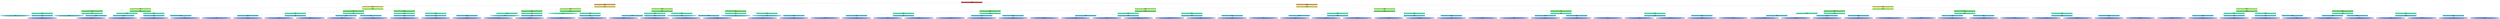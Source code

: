 digraph Tree {
splines=false;
graph [pad=".25", ranksep="0.5", nodesep="1"];
node [shape=rect, style="filled", color="black", fontname="helvetica",fillcolor="white"] ;
edge [fontname="helvetica"] ;
0 [label="letter", shape=plaintext];
0:s -> 1:n [style=invis];   
1 [label=<<b> Class=U </b> <br/> error: 1.000, n=20000 <br/> p: (0.04, 0.04, 0.04, 0.04, 0.04, 0.04, 0.04, 0.04, 0.04, 0.04, 0.04, 0.04, 0.04, 0.04, 0.04, 0.04, 0.04, 0.04, 0.04, 0.04, 0.04, 0.04, 0.04, 0.04, 0.04, 0.04) <br/><b>x-ege</b>>, fillcolor="0.000 0.7 0.800", shape="rect"];
2 [label=<<b> Class=I </b> <br/> error: 0.761, n=5029 <br/> p: (0.01, 0.01, 0.08, 0.00, 0.05, 0.08, 0.02, 0.00, 0.12, 0.11, 0.00, 0.11, 0.00, 0.00, 0.00, 0.09, 0.00, 0.00, 0.05, 0.08, 0.00, 0.00, 0.00, 0.00, 0.09, 0.10) <br/><b>y-bar</b>>, fillcolor="0.086 0.7 0.900", shape="rect"];
1:s -> 2:n [label="<= 1"] ;
3 [label=<<b> Class=I </b> <br/> error: 0.642, n=3202 <br/> p: (0.01, 0.02, 0.11, 0.00, 0.07, 0.00, 0.03, 0.00, 0.19, 0.17, 0.00, 0.18, 0.00, 0.00, 0.00, 0.01, 0.00, 0.00, 0.07, 0.00, 0.00, 0.00, 0.00, 0.00, 0.00, 0.15) <br/><b>y-ege</b>>, fillcolor="0.171 0.7 0.800", shape="rect"];
2:s -> 3:n [label="<= 8"] ;
4 [label=<<b> Class=L </b> <br/> error: 0.437, n=1833 <br/> p: (0.03, 0.00, 0.05, 0.00, 0.00, 0.00, 0.00, 0.00, 0.30, 0.30, 0.00, 0.31, 0.00, 0.00, 0.00, 0.01, 0.00, 0.00, 0.00, 0.00, 0.00, 0.00, 0.00, 0.00, 0.00, 0.00) <br/><b>x2ybr</b>>, fillcolor="0.257 0.7 0.900", shape="rect"];
3:s -> 4:n [label="<= 3"] ;
5 [label=<<b> Class=L </b> <br/> error: 0.270, n=924 <br/> p: (0.05, 0.00, 0.00, 0.00, 0.00, 0.00, 0.00, 0.00, 0.00, 0.33, 0.00, 0.61, 0.00, 0.00, 0.00, 0.01, 0.00, 0.00, 0.00, 0.00, 0.00, 0.00, 0.00, 0.00, 0.00, 0.00) <br/><b>x-bar</b>>, fillcolor="0.343 0.7 0.800", shape="rect"];
4:s -> 5:n [label="<= 4"] ;
6 [label=<<b> Class=L </b> <br/> error: 0.075, n=575 <br/> p: (0.03, 0.00, 0.00, 0.00, 0.00, 0.00, 0.00, 0.00, 0.00, 0.01, 0.00, 0.95, 0.00, 0.00, 0.00, 0.01, 0.00, 0.00, 0.00, 0.00, 0.00, 0.00, 0.00, 0.00, 0.00, 0.00) <br/><b>y2bar</b>>, fillcolor="0.429 0.7 0.900", shape="rect"];
5:s -> 6:n [label="<= 8"] ;
7 [label=<<b> Class=L </b> <br/> error: 0.261, n=42 <br/> p: (0.45, 0.00, 0.00, 0.00, 0.00, 0.00, 0.00, 0.00, 0.00, 0.00, 0.00, 0.50, 0.00, 0.00, 0.00, 0.05, 0.00, 0.00, 0.00, 0.00, 0.00, 0.00, 0.00, 0.00, 0.00, 0.00) >, fillcolor="0.514 0.7 0.800", shape="oval"];
6:s -> 7:n [label="<= 4"] ;
8 [label=<<b> Class=L </b> <br/> error: 0.027, n=533 <br/> p: (0.00, 0.00, 0.00, 0.00, 0.00, 0.00, 0.00, 0.00, 0.00, 0.01, 0.00, 0.98, 0.00, 0.00, 0.00, 0.00, 0.00, 0.00, 0.00, 0.00, 0.00, 0.00, 0.00, 0.00, 0.00, 0.00) <br/><b>x2ybr</b>>, fillcolor="0.514 0.7 0.800", shape="rect"];
6:s -> 8:n [label="> 4"] ;
9 [label=<<b> Class=L </b> <br/> error: 0.000, n=525 <br/> p: (0.00, 0.00, 0.00, 0.00, 0.00, 0.00, 0.00, 0.00, 0.00, 0.00, 0.00, 1.00, 0.00, 0.00, 0.00, 0.00, 0.00, 0.00, 0.00, 0.00, 0.00, 0.00, 0.00, 0.00, 0.00, 0.00) >, fillcolor="0.600 0.7 0.900", shape="oval"];
8:s -> 9:n [label="<= 3"] ;
10 [label=<<b> Class=J </b> <br/> error: 0.173, n=349 <br/> p: (0.08, 0.00, 0.00, 0.00, 0.00, 0.00, 0.00, 0.00, 0.00, 0.85, 0.00, 0.04, 0.00, 0.00, 0.00, 0.02, 0.00, 0.00, 0.00, 0.00, 0.00, 0.00, 0.00, 0.00, 0.00, 0.00) <br/><b>xybar</b>>, fillcolor="0.429 0.7 0.900", shape="rect"];
5:s -> 10:n [label="> 8"] ;
11 [label=<<b> Class=A </b> <br/> error: 0.286, n=47 <br/> p: (0.60, 0.02, 0.00, 0.00, 0.00, 0.00, 0.00, 0.00, 0.00, 0.06, 0.00, 0.32, 0.00, 0.00, 0.00, 0.00, 0.00, 0.00, 0.00, 0.00, 0.00, 0.00, 0.00, 0.00, 0.00, 0.00) >, fillcolor="0.514 0.7 0.800", shape="oval"];
10:s -> 11:n [label="<= 10"] ;
12 [label=<<b> Class=J </b> <br/> error: 0.037, n=302 <br/> p: (0.00, 0.00, 0.00, 0.00, 0.00, 0.00, 0.00, 0.00, 0.00, 0.98, 0.00, 0.00, 0.00, 0.00, 0.00, 0.02, 0.00, 0.00, 0.00, 0.00, 0.00, 0.00, 0.00, 0.00, 0.00, 0.00) <br/><b>yegvx</b>>, fillcolor="0.514 0.7 0.800", shape="rect"];
10:s -> 12:n [label="> 10"] ;
13 [label=<<b> Class=J </b> <br/> error: 0.000, n=295 <br/> p: (0.00, 0.00, 0.00, 0.00, 0.00, 0.00, 0.00, 0.00, 0.00, 1.00, 0.00, 0.00, 0.00, 0.00, 0.00, 0.00, 0.00, 0.00, 0.00, 0.00, 0.00, 0.00, 0.00, 0.00, 0.00, 0.00) >, fillcolor="0.600 0.7 0.900", shape="oval"];
12:s -> 13:n [label="<= 8"] ;
14 [label=<<b> Class=I </b> <br/> error: 0.311, n=909 <br/> p: (0.00, 0.00, 0.10, 0.00, 0.01, 0.00, 0.00, 0.00, 0.61, 0.27, 0.00, 0.00, 0.00, 0.00, 0.00, 0.01, 0.00, 0.00, 0.00, 0.00, 0.00, 0.00, 0.00, 0.00, 0.00, 0.00) <br/><b>xegvy</b>>, fillcolor="0.343 0.7 0.800", shape="rect"];
4:s -> 14:n [label="> 4"] ;
15 [label=<<b> Class=J </b> <br/> error: 0.075, n=257 <br/> p: (0.00, 0.00, 0.02, 0.00, 0.00, 0.00, 0.00, 0.00, 0.04, 0.95, 0.00, 0.00, 0.00, 0.00, 0.00, 0.00, 0.00, 0.00, 0.00, 0.00, 0.00, 0.00, 0.00, 0.00, 0.00, 0.00) <br/><b>x2bar</b>>, fillcolor="0.429 0.7 0.900", shape="rect"];
14:s -> 15:n [label="<= 7"] ;
16 [label=<<b> Class=J </b> <br/> error: 0.026, n=244 <br/> p: (0.00, 0.00, 0.02, 0.00, 0.00, 0.00, 0.00, 0.00, 0.00, 0.98, 0.00, 0.00, 0.00, 0.00, 0.00, 0.00, 0.00, 0.00, 0.00, 0.00, 0.00, 0.00, 0.00, 0.00, 0.00, 0.00) <br/><b>xybar</b>>, fillcolor="0.514 0.7 0.800", shape="rect"];
15:s -> 16:n [label="> 0"] ;
17 [label=<<b> Class=J </b> <br/> error: 0.000, n=240 <br/> p: (0.00, 0.00, 0.00, 0.00, 0.00, 0.00, 0.00, 0.00, 0.00, 1.00, 0.00, 0.00, 0.00, 0.00, 0.00, 0.00, 0.00, 0.00, 0.00, 0.00, 0.00, 0.00, 0.00, 0.00, 0.00, 0.00) >, fillcolor="0.600 0.7 0.900", shape="oval"];
16:s -> 17:n [label="> 10"] ;
18 [label=<<b> Class=I </b> <br/> error: 0.187, n=652 <br/> p: (0.00, 0.00, 0.13, 0.00, 0.01, 0.00, 0.00, 0.00, 0.83, 0.00, 0.00, 0.00, 0.00, 0.00, 0.00, 0.01, 0.00, 0.00, 0.00, 0.00, 0.00, 0.00, 0.00, 0.00, 0.00, 0.00) <br/><b>x-ege</b>>, fillcolor="0.429 0.7 0.900", shape="rect"];
14:s -> 18:n [label="> 7"] ;
19 [label=<<b> Class=I </b> <br/> error: 0.012, n=544 <br/> p: (0.00, 0.00, 0.00, 0.00, 0.00, 0.00, 0.00, 0.00, 0.99, 0.00, 0.00, 0.00, 0.00, 0.00, 0.00, 0.00, 0.00, 0.00, 0.00, 0.00, 0.00, 0.00, 0.00, 0.00, 0.00, 0.00) <br/><b>xy2br</b>>, fillcolor="0.514 0.7 0.800", shape="rect"];
18:s -> 19:n [label="<= 0"] ;
20 [label=<<b> Class=I </b> <br/> error: 0.004, n=542 <br/> p: (0.00, 0.00, 0.00, 0.00, 0.00, 0.00, 0.00, 0.00, 1.00, 0.00, 0.00, 0.00, 0.00, 0.00, 0.00, 0.00, 0.00, 0.00, 0.00, 0.00, 0.00, 0.00, 0.00, 0.00, 0.00, 0.00) >, fillcolor="0.600 0.7 0.900", shape="oval"];
19:s -> 20:n [label="<= 10"] ;
21 [label=<<b> Class=C </b> <br/> error: 0.274, n=108 <br/> p: (0.00, 0.02, 0.79, 0.00, 0.06, 0.01, 0.02, 0.00, 0.00, 0.02, 0.00, 0.00, 0.00, 0.00, 0.00, 0.07, 0.01, 0.00, 0.00, 0.00, 0.00, 0.00, 0.00, 0.00, 0.01, 0.00) <br/><b>x-bar</b>>, fillcolor="0.514 0.7 0.800", shape="rect"];
18:s -> 21:n [label="> 0"] ;
22 [label=<<b> Class=C </b> <br/> error: 0.084, n=90 <br/> p: (0.00, 0.00, 0.93, 0.00, 0.06, 0.00, 0.00, 0.00, 0.00, 0.00, 0.00, 0.00, 0.00, 0.00, 0.00, 0.00, 0.00, 0.00, 0.00, 0.00, 0.00, 0.00, 0.00, 0.00, 0.01, 0.00) >, fillcolor="0.600 0.7 0.900", shape="oval"];
21:s -> 22:n [label="<= 6"] ;
23 [label=<<b> Class=Z </b> <br/> error: 0.520, n=1369 <br/> p: (0.00, 0.04, 0.18, 0.00, 0.16, 0.00, 0.07, 0.00, 0.04, 0.00, 0.00, 0.00, 0.00, 0.00, 0.00, 0.00, 0.00, 0.00, 0.17, 0.00, 0.00, 0.00, 0.00, 0.00, 0.00, 0.35) <br/><b>xy2br</b>>, fillcolor="0.257 0.7 0.900", shape="rect"];
3:s -> 23:n [label="> 3"] ;
24 [label=<<b> Class=Z </b> <br/> error: 0.378, n=811 <br/> p: (0.00, 0.06, 0.00, 0.00, 0.02, 0.00, 0.06, 0.00, 0.05, 0.00, 0.00, 0.00, 0.00, 0.00, 0.00, 0.00, 0.00, 0.00, 0.24, 0.00, 0.00, 0.00, 0.00, 0.00, 0.00, 0.57) <br/><b>y2bar</b>>, fillcolor="0.343 0.7 0.800", shape="rect"];
23:s -> 24:n [label="<= 9"] ;
25 [label=<<b> Class=S </b> <br/> error: 0.495, n=265 <br/> p: (0.00, 0.19, 0.00, 0.00, 0.05, 0.00, 0.15, 0.00, 0.13, 0.00, 0.00, 0.00, 0.00, 0.00, 0.00, 0.00, 0.00, 0.00, 0.38, 0.00, 0.00, 0.00, 0.00, 0.00, 0.00, 0.11) <br/><b>x2bar</b>>, fillcolor="0.429 0.7 0.900", shape="rect"];
24:s -> 25:n [label="<= 7"] ;
26 [label=<<b> Class=S </b> <br/> error: 0.387, n=164 <br/> p: (0.00, 0.04, 0.00, 0.00, 0.05, 0.00, 0.00, 0.00, 0.21, 0.00, 0.00, 0.00, 0.00, 0.00, 0.00, 0.00, 0.00, 0.00, 0.52, 0.00, 0.00, 0.00, 0.00, 0.00, 0.00, 0.17) <br/><b>y-box</b>>, fillcolor="0.514 0.7 0.800", shape="rect"];
25:s -> 26:n [label="<= 4"] ;
27 [label=<<b> Class=S </b> <br/> error: 0.206, n=105 <br/> p: (0.00, 0.07, 0.00, 0.00, 0.07, 0.00, 0.00, 0.00, 0.00, 0.00, 0.00, 0.00, 0.00, 0.00, 0.00, 0.00, 0.00, 0.00, 0.82, 0.00, 0.00, 0.00, 0.00, 0.00, 0.00, 0.05) >, fillcolor="0.600 0.7 0.900", shape="oval"];
26:s -> 27:n [label="<= 5"] ;
28 [label=<<b> Class=I </b> <br/> error: 0.245, n=59 <br/> p: (0.00, 0.00, 0.00, 0.00, 0.03, 0.00, 0.00, 0.00, 0.58, 0.00, 0.00, 0.00, 0.00, 0.00, 0.00, 0.00, 0.00, 0.00, 0.00, 0.00, 0.00, 0.00, 0.00, 0.00, 0.00, 0.39) >, fillcolor="0.600 0.7 0.900", shape="oval"];
26:s -> 28:n [label="> 5"] ;
29 [label=<<b> Class=B </b> <br/> error: 0.340, n=101 <br/> p: (0.00, 0.43, 0.00, 0.00, 0.03, 0.00, 0.41, 0.00, 0.00, 0.00, 0.00, 0.00, 0.00, 0.00, 0.00, 0.00, 0.00, 0.00, 0.14, 0.00, 0.00, 0.00, 0.00, 0.00, 0.00, 0.00) <br/><b>yegvx</b>>, fillcolor="0.514 0.7 0.800", shape="rect"];
25:s -> 29:n [label="> 4"] ;
30 [label=<<b> Class=B </b> <br/> error: 0.232, n=56 <br/> p: (0.00, 0.70, 0.00, 0.00, 0.05, 0.00, 0.00, 0.00, 0.00, 0.00, 0.00, 0.00, 0.00, 0.00, 0.00, 0.00, 0.00, 0.00, 0.25, 0.00, 0.00, 0.00, 0.00, 0.00, 0.00, 0.00) >, fillcolor="0.600 0.7 0.900", shape="oval"];
29:s -> 30:n [label="<= 9"] ;
31 [label=<<b> Class=G </b> <br/> error: 0.092, n=45 <br/> p: (0.00, 0.09, 0.00, 0.00, 0.00, 0.00, 0.91, 0.00, 0.00, 0.00, 0.00, 0.00, 0.00, 0.00, 0.00, 0.00, 0.00, 0.00, 0.00, 0.00, 0.00, 0.00, 0.00, 0.00, 0.00, 0.00) >, fillcolor="0.600 0.7 0.900", shape="oval"];
29:s -> 31:n [label="> 9"] ;
32 [label=<<b> Class=Z </b> <br/> error: 0.195, n=546 <br/> p: (0.00, 0.00, 0.00, 0.00, 0.01, 0.00, 0.01, 0.00, 0.01, 0.00, 0.00, 0.00, 0.00, 0.00, 0.00, 0.00, 0.00, 0.00, 0.18, 0.00, 0.00, 0.00, 0.00, 0.00, 0.00, 0.79) <br/><b>xybar</b>>, fillcolor="0.429 0.7 0.900", shape="rect"];
24:s -> 32:n [label="> 7"] ;
33 [label=<<b> Class=S </b> <br/> error: 0.033, n=89 <br/> p: (0.00, 0.00, 0.00, 0.00, 0.00, 0.00, 0.02, 0.00, 0.00, 0.00, 0.00, 0.00, 0.00, 0.00, 0.00, 0.00, 0.00, 0.00, 0.98, 0.00, 0.00, 0.00, 0.00, 0.00, 0.00, 0.00) <br/><b>x2bar</b>>, fillcolor="0.514 0.7 0.800", shape="rect"];
32:s -> 33:n [label="<= 5"] ;
34 [label=<<b> Class=S </b> <br/> error: 0.000, n=87 <br/> p: (0.00, 0.00, 0.00, 0.00, 0.00, 0.00, 0.00, 0.00, 0.00, 0.00, 0.00, 0.00, 0.00, 0.00, 0.00, 0.00, 0.00, 0.00, 1.00, 0.00, 0.00, 0.00, 0.00, 0.00, 0.00, 0.00) >, fillcolor="0.600 0.7 0.900", shape="oval"];
33:s -> 34:n [label="<= 6"] ;
35 [label=<<b> Class=Z </b> <br/> error: 0.090, n=457 <br/> p: (0.00, 0.00, 0.00, 0.00, 0.01, 0.00, 0.01, 0.00, 0.02, 0.00, 0.00, 0.00, 0.00, 0.00, 0.00, 0.00, 0.00, 0.00, 0.02, 0.00, 0.00, 0.00, 0.00, 0.00, 0.00, 0.94) <br/><b>y-ege</b>>, fillcolor="0.514 0.7 0.800", shape="rect"];
32:s -> 35:n [label="> 5"] ;
36 [label=<<b> Class=Z </b> <br/> error: 0.035, n=440 <br/> p: (0.00, 0.00, 0.00, 0.00, 0.00, 0.00, 0.01, 0.00, 0.00, 0.00, 0.00, 0.00, 0.00, 0.00, 0.00, 0.00, 0.00, 0.00, 0.01, 0.00, 0.00, 0.00, 0.00, 0.00, 0.00, 0.98) >, fillcolor="0.600 0.7 0.900", shape="oval"];
35:s -> 36:n [label="> 4"] ;
37 [label=<<b> Class=C </b> <br/> error: 0.393, n=558 <br/> p: (0.00, 0.00, 0.45, 0.00, 0.36, 0.00, 0.08, 0.00, 0.02, 0.00, 0.00, 0.00, 0.00, 0.00, 0.00, 0.00, 0.00, 0.00, 0.05, 0.00, 0.00, 0.00, 0.00, 0.00, 0.00, 0.04) <br/><b>y-ege</b>>, fillcolor="0.343 0.7 0.800", shape="rect"];
23:s -> 37:n [label="> 9"] ;
38 [label=<<b> Class=C </b> <br/> error: 0.081, n=264 <br/> p: (0.00, 0.00, 0.94, 0.00, 0.00, 0.00, 0.02, 0.00, 0.04, 0.00, 0.00, 0.00, 0.00, 0.00, 0.00, 0.00, 0.00, 0.00, 0.00, 0.00, 0.00, 0.00, 0.00, 0.00, 0.00, 0.00) <br/><b>x2bar</b>>, fillcolor="0.429 0.7 0.900", shape="rect"];
37:s -> 38:n [label="<= 4"] ;
39 [label=<<b> Class=C </b> <br/> error: 0.025, n=253 <br/> p: (0.00, 0.00, 0.98, 0.00, 0.00, 0.00, 0.02, 0.00, 0.00, 0.00, 0.00, 0.00, 0.00, 0.00, 0.00, 0.00, 0.00, 0.00, 0.00, 0.00, 0.00, 0.00, 0.00, 0.00, 0.00, 0.00) <br/><b>y2bar</b>>, fillcolor="0.514 0.7 0.800", shape="rect"];
38:s -> 39:n [label="> 3"] ;
40 [label=<<b> Class=C </b> <br/> error: 0.000, n=249 <br/> p: (0.00, 0.00, 1.00, 0.00, 0.00, 0.00, 0.00, 0.00, 0.00, 0.00, 0.00, 0.00, 0.00, 0.00, 0.00, 0.00, 0.00, 0.00, 0.00, 0.00, 0.00, 0.00, 0.00, 0.00, 0.00, 0.00) >, fillcolor="0.600 0.7 0.900", shape="oval"];
39:s -> 40:n [label="> 6"] ;
41 [label=<<b> Class=E </b> <br/> error: 0.309, n=294 <br/> p: (0.00, 0.00, 0.01, 0.00, 0.68, 0.00, 0.14, 0.00, 0.00, 0.00, 0.00, 0.00, 0.00, 0.00, 0.00, 0.00, 0.00, 0.00, 0.10, 0.00, 0.00, 0.00, 0.00, 0.00, 0.00, 0.07) <br/><b>x-bar</b>>, fillcolor="0.429 0.7 0.900", shape="rect"];
37:s -> 41:n [label="> 4"] ;
42 [label=<<b> Class=E </b> <br/> error: 0.018, n=193 <br/> p: (0.00, 0.00, 0.01, 0.00, 0.99, 0.00, 0.00, 0.00, 0.00, 0.00, 0.00, 0.00, 0.00, 0.00, 0.00, 0.00, 0.00, 0.00, 0.00, 0.00, 0.00, 0.00, 0.00, 0.00, 0.00, 0.00) <br/><b>x-ege</b>>, fillcolor="0.514 0.7 0.800", shape="rect"];
41:s -> 42:n [label="<= 5"] ;
43 [label=<<b> Class=E </b> <br/> error: 0.000, n=191 <br/> p: (0.00, 0.00, 0.00, 0.00, 1.00, 0.00, 0.00, 0.00, 0.00, 0.00, 0.00, 0.00, 0.00, 0.00, 0.00, 0.00, 0.00, 0.00, 0.00, 0.00, 0.00, 0.00, 0.00, 0.00, 0.00, 0.00) >, fillcolor="0.600 0.7 0.900", shape="oval"];
42:s -> 43:n [label="<= 0"] ;
44 [label=<<b> Class=G </b> <br/> error: 0.398, n=101 <br/> p: (0.00, 0.00, 0.01, 0.00, 0.08, 0.00, 0.42, 0.00, 0.00, 0.00, 0.00, 0.00, 0.00, 0.00, 0.00, 0.00, 0.00, 0.00, 0.29, 0.00, 0.00, 0.00, 0.00, 0.00, 0.00, 0.21) <br/><b>yegvx</b>>, fillcolor="0.514 0.7 0.800", shape="rect"];
41:s -> 44:n [label="> 5"] ;
45 [label=<<b> Class=S </b> <br/> error: 0.324, n=56 <br/> p: (0.00, 0.00, 0.02, 0.00, 0.14, 0.00, 0.00, 0.00, 0.00, 0.00, 0.00, 0.00, 0.00, 0.00, 0.00, 0.00, 0.00, 0.00, 0.52, 0.00, 0.00, 0.00, 0.00, 0.00, 0.00, 0.32) >, fillcolor="0.600 0.7 0.900", shape="oval"];
44:s -> 45:n [label="<= 9"] ;
46 [label=<<b> Class=G </b> <br/> error: 0.075, n=45 <br/> p: (0.00, 0.00, 0.00, 0.00, 0.00, 0.00, 0.93, 0.00, 0.00, 0.00, 0.00, 0.00, 0.00, 0.00, 0.00, 0.00, 0.00, 0.00, 0.00, 0.00, 0.00, 0.00, 0.00, 0.00, 0.00, 0.07) >, fillcolor="0.600 0.7 0.900", shape="oval"];
44:s -> 46:n [label="> 9"] ;
47 [label=<<b> Class=Y </b> <br/> error: 0.516, n=1827 <br/> p: (0.00, 0.00, 0.03, 0.00, 0.01, 0.23, 0.00, 0.00, 0.01, 0.01, 0.00, 0.00, 0.00, 0.00, 0.00, 0.24, 0.00, 0.00, 0.01, 0.22, 0.00, 0.00, 0.00, 0.00, 0.24, 0.01) <br/><b>x2ybr</b>>, fillcolor="0.171 0.7 0.800", shape="rect"];
2:s -> 47:n [label="> 8"] ;
48 [label=<<b> Class=P </b> <br/> error: 0.354, n=645 <br/> p: (0.00, 0.00, 0.02, 0.00, 0.02, 0.21, 0.00, 0.00, 0.04, 0.02, 0.00, 0.00, 0.00, 0.00, 0.00, 0.64, 0.00, 0.00, 0.03, 0.00, 0.00, 0.00, 0.00, 0.00, 0.00, 0.02) <br/><b>y-ege</b>>, fillcolor="0.257 0.7 0.900", shape="rect"];
47:s -> 48:n [label="<= 8"] ;
49 [label=<<b> Class=F </b> <br/> error: 0.318, n=216 <br/> p: (0.00, 0.00, 0.01, 0.00, 0.00, 0.59, 0.00, 0.00, 0.07, 0.04, 0.00, 0.00, 0.00, 0.00, 0.00, 0.28, 0.00, 0.00, 0.00, 0.00, 0.00, 0.00, 0.00, 0.00, 0.00, 0.00) <br/><b>xybar</b>>, fillcolor="0.343 0.7 0.800", shape="rect"];
48:s -> 49:n [label="<= 2"] ;
50 [label=<<b> Class=P </b> <br/> error: 0.199, n=69 <br/> p: (0.00, 0.00, 0.03, 0.00, 0.00, 0.22, 0.00, 0.00, 0.00, 0.00, 0.00, 0.00, 0.00, 0.00, 0.00, 0.75, 0.00, 0.00, 0.00, 0.00, 0.00, 0.00, 0.00, 0.00, 0.00, 0.00) <br/><b>x2ybr</b>>, fillcolor="0.429 0.7 0.900", shape="rect"];
49:s -> 50:n [label="<= 12"] ;
51 [label=<<b> Class=P </b> <br/> error: 0.000, n=49 <br/> p: (0.00, 0.00, 0.00, 0.00, 0.00, 0.00, 0.00, 0.00, 0.00, 0.00, 0.00, 0.00, 0.00, 0.00, 0.00, 1.00, 0.00, 0.00, 0.00, 0.00, 0.00, 0.00, 0.00, 0.00, 0.00, 0.00) >, fillcolor="0.514 0.7 0.800", shape="oval"];
50:s -> 51:n [label="<= 6"] ;
52 [label=<<b> Class=F </b> <br/> error: 0.241, n=147 <br/> p: (0.00, 0.00, 0.00, 0.00, 0.00, 0.77, 0.00, 0.00, 0.11, 0.06, 0.00, 0.00, 0.00, 0.00, 0.00, 0.06, 0.00, 0.00, 0.00, 0.00, 0.00, 0.00, 0.00, 0.00, 0.00, 0.00) <br/><b>x-ege</b>>, fillcolor="0.429 0.7 0.900", shape="rect"];
49:s -> 52:n [label="> 12"] ;
53 [label=<<b> Class=F </b> <br/> error: 0.094, n=120 <br/> p: (0.00, 0.00, 0.00, 0.00, 0.00, 0.93, 0.00, 0.00, 0.01, 0.04, 0.00, 0.00, 0.00, 0.00, 0.00, 0.02, 0.00, 0.00, 0.00, 0.00, 0.00, 0.00, 0.00, 0.00, 0.00, 0.00) <br/><b>xy2br</b>>, fillcolor="0.514 0.7 0.800", shape="rect"];
52:s -> 53:n [label="> 0"] ;
54 [label=<<b> Class=F </b> <br/> error: 0.028, n=109 <br/> p: (0.00, 0.00, 0.00, 0.00, 0.00, 0.98, 0.00, 0.00, 0.00, 0.00, 0.00, 0.00, 0.00, 0.00, 0.00, 0.02, 0.00, 0.00, 0.00, 0.00, 0.00, 0.00, 0.00, 0.00, 0.00, 0.00) >, fillcolor="0.600 0.7 0.900", shape="oval"];
53:s -> 54:n [label="<= 5"] ;
55 [label=<<b> Class=P </b> <br/> error: 0.246, n=429 <br/> p: (0.00, 0.00, 0.03, 0.00, 0.03, 0.02, 0.00, 0.00, 0.02, 0.00, 0.00, 0.00, 0.00, 0.00, 0.00, 0.83, 0.00, 0.00, 0.04, 0.00, 0.00, 0.00, 0.00, 0.00, 0.00, 0.03) <br/><b>xegvy</b>>, fillcolor="0.343 0.7 0.800", shape="rect"];
48:s -> 55:n [label="> 2"] ;
56 [label=<<b> Class=S </b> <br/> error: 0.554, n=54 <br/> p: (0.00, 0.00, 0.19, 0.00, 0.19, 0.04, 0.00, 0.00, 0.09, 0.04, 0.00, 0.00, 0.00, 0.00, 0.00, 0.00, 0.00, 0.02, 0.30, 0.00, 0.00, 0.00, 0.00, 0.00, 0.00, 0.15) >, fillcolor="0.429 0.7 0.900", shape="oval"];
55:s -> 56:n [label="<= 8"] ;
57 [label=<<b> Class=P </b> <br/> error: 0.095, n=375 <br/> p: (0.00, 0.00, 0.00, 0.00, 0.01, 0.02, 0.00, 0.00, 0.01, 0.00, 0.00, 0.00, 0.00, 0.00, 0.00, 0.94, 0.00, 0.00, 0.00, 0.00, 0.00, 0.00, 0.00, 0.00, 0.00, 0.01) <br/><b>xy2br</b>>, fillcolor="0.429 0.7 0.900", shape="rect"];
55:s -> 57:n [label="> 8"] ;
58 [label=<<b> Class=P </b> <br/> error: 0.058, n=367 <br/> p: (0.00, 0.00, 0.00, 0.00, 0.00, 0.02, 0.00, 0.00, 0.01, 0.00, 0.00, 0.00, 0.00, 0.00, 0.00, 0.96, 0.00, 0.00, 0.00, 0.00, 0.00, 0.00, 0.00, 0.00, 0.00, 0.00) <br/><b>x2bar</b>>, fillcolor="0.514 0.7 0.800", shape="rect"];
57:s -> 58:n [label="<= 5"] ;
59 [label=<<b> Class=P </b> <br/> error: 0.225, n=46 <br/> p: (0.00, 0.00, 0.00, 0.00, 0.00, 0.09, 0.00, 0.00, 0.07, 0.00, 0.00, 0.00, 0.00, 0.00, 0.00, 0.80, 0.00, 0.00, 0.00, 0.02, 0.00, 0.00, 0.00, 0.00, 0.00, 0.02) >, fillcolor="0.600 0.7 0.900", shape="oval"];
58:s -> 59:n [label="<= 3"] ;
60 [label=<<b> Class=P </b> <br/> error: 0.021, n=321 <br/> p: (0.00, 0.00, 0.00, 0.00, 0.00, 0.01, 0.00, 0.00, 0.00, 0.00, 0.00, 0.00, 0.00, 0.00, 0.00, 0.99, 0.00, 0.00, 0.00, 0.00, 0.00, 0.00, 0.00, 0.00, 0.00, 0.00) >, fillcolor="0.600 0.7 0.900", shape="oval"];
58:s -> 60:n [label="> 3"] ;
61 [label=<<b> Class=Y </b> <br/> error: 0.396, n=1182 <br/> p: (0.00, 0.00, 0.04, 0.00, 0.00, 0.24, 0.00, 0.00, 0.00, 0.00, 0.00, 0.00, 0.00, 0.00, 0.00, 0.01, 0.00, 0.00, 0.00, 0.34, 0.00, 0.00, 0.00, 0.00, 0.37, 0.01) <br/><b>xegvy</b>>, fillcolor="0.257 0.7 0.900", shape="rect"];
47:s -> 61:n [label="> 8"] ;
62 [label=<<b> Class=T </b> <br/> error: 0.396, n=718 <br/> p: (0.00, 0.00, 0.06, 0.00, 0.00, 0.39, 0.00, 0.00, 0.00, 0.00, 0.00, 0.00, 0.00, 0.00, 0.00, 0.02, 0.00, 0.00, 0.00, 0.39, 0.00, 0.00, 0.00, 0.00, 0.12, 0.01) <br/><b>x2bar</b>>, fillcolor="0.343 0.7 0.800", shape="rect"];
61:s -> 62:n [label="<= 10"] ;
63 [label=<<b> Class=T </b> <br/> error: 0.302, n=442 <br/> p: (0.00, 0.00, 0.00, 0.00, 0.00, 0.14, 0.00, 0.00, 0.00, 0.00, 0.00, 0.00, 0.00, 0.00, 0.00, 0.01, 0.00, 0.00, 0.00, 0.64, 0.00, 0.00, 0.00, 0.00, 0.20, 0.01) <br/><b>y-bar</b>>, fillcolor="0.429 0.7 0.900", shape="rect"];
62:s -> 63:n [label="<= 3"] ;
64 [label=<<b> Class=T </b> <br/> error: 0.379, n=248 <br/> p: (0.00, 0.00, 0.00, 0.00, 0.00, 0.24, 0.00, 0.00, 0.00, 0.00, 0.00, 0.00, 0.00, 0.00, 0.00, 0.02, 0.00, 0.00, 0.00, 0.37, 0.00, 0.00, 0.00, 0.00, 0.35, 0.02) <br/><b>x2bar</b>>, fillcolor="0.514 0.7 0.800", shape="rect"];
63:s -> 64:n [label="<= 12"] ;
65 [label=<<b> Class=Y </b> <br/> error: 0.279, n=171 <br/> p: (0.00, 0.00, 0.00, 0.00, 0.00, 0.08, 0.00, 0.00, 0.00, 0.00, 0.00, 0.00, 0.00, 0.00, 0.00, 0.00, 0.00, 0.00, 0.00, 0.46, 0.00, 0.00, 0.00, 0.00, 0.47, 0.00) >, fillcolor="0.600 0.7 0.900", shape="oval"];
64:s -> 65:n [label="<= 2"] ;
66 [label=<<b> Class=F </b> <br/> error: 0.360, n=77 <br/> p: (0.00, 0.00, 0.00, 0.00, 0.00, 0.61, 0.00, 0.00, 0.00, 0.00, 0.00, 0.00, 0.00, 0.00, 0.00, 0.05, 0.00, 0.00, 0.00, 0.17, 0.00, 0.00, 0.00, 0.00, 0.09, 0.08) >, fillcolor="0.600 0.7 0.900", shape="oval"];
64:s -> 66:n [label="> 2"] ;
67 [label=<<b> Class=T </b> <br/> error: 0.028, n=194 <br/> p: (0.00, 0.00, 0.00, 0.00, 0.00, 0.01, 0.00, 0.00, 0.00, 0.00, 0.00, 0.00, 0.00, 0.00, 0.00, 0.00, 0.00, 0.00, 0.00, 0.98, 0.00, 0.00, 0.00, 0.00, 0.01, 0.00) <br/><b>x-bar</b>>, fillcolor="0.514 0.7 0.800", shape="rect"];
63:s -> 67:n [label="> 12"] ;
68 [label=<<b> Class=T </b> <br/> error: 0.010, n=192 <br/> p: (0.00, 0.00, 0.00, 0.00, 0.00, 0.00, 0.00, 0.00, 0.00, 0.00, 0.00, 0.00, 0.00, 0.00, 0.00, 0.00, 0.00, 0.00, 0.00, 0.99, 0.00, 0.00, 0.00, 0.00, 0.01, 0.00) >, fillcolor="0.600 0.7 0.900", shape="oval"];
67:s -> 68:n [label="> 1"] ;
69 [label=<<b> Class=F </b> <br/> error: 0.200, n=276 <br/> p: (0.00, 0.00, 0.16, 0.00, 0.00, 0.79, 0.00, 0.00, 0.00, 0.00, 0.00, 0.00, 0.00, 0.00, 0.00, 0.04, 0.00, 0.00, 0.00, 0.00, 0.00, 0.00, 0.00, 0.00, 0.00, 0.00) <br/><b>y-bar</b>>, fillcolor="0.429 0.7 0.900", shape="rect"];
62:s -> 69:n [label="> 3"] ;
70 [label=<<b> Class=C </b> <br/> error: 0.000, n=40 <br/> p: (0.00, 0.00, 1.00, 0.00, 0.00, 0.00, 0.00, 0.00, 0.00, 0.00, 0.00, 0.00, 0.00, 0.00, 0.00, 0.00, 0.00, 0.00, 0.00, 0.00, 0.00, 0.00, 0.00, 0.00, 0.00, 0.00) >, fillcolor="0.514 0.7 0.800", shape="oval"];
69:s -> 70:n [label="<= 9"] ;
71 [label=<<b> Class=F </b> <br/> error: 0.099, n=236 <br/> p: (0.00, 0.00, 0.01, 0.00, 0.00, 0.93, 0.00, 0.00, 0.00, 0.00, 0.00, 0.00, 0.00, 0.00, 0.00, 0.05, 0.00, 0.00, 0.00, 0.00, 0.00, 0.00, 0.00, 0.00, 0.00, 0.00) <br/><b>y-ege</b>>, fillcolor="0.514 0.7 0.800", shape="rect"];
69:s -> 71:n [label="> 9"] ;
72 [label=<<b> Class=F </b> <br/> error: 0.058, n=226 <br/> p: (0.00, 0.00, 0.01, 0.00, 0.00, 0.96, 0.00, 0.00, 0.00, 0.00, 0.00, 0.00, 0.00, 0.00, 0.00, 0.02, 0.00, 0.00, 0.00, 0.00, 0.00, 0.00, 0.00, 0.00, 0.00, 0.00) >, fillcolor="0.600 0.7 0.900", shape="oval"];
71:s -> 72:n [label="<= 3"] ;
73 [label=<<b> Class=Y </b> <br/> error: 0.178, n=464 <br/> p: (0.00, 0.00, 0.00, 0.00, 0.00, 0.00, 0.00, 0.00, 0.00, 0.00, 0.00, 0.00, 0.00, 0.00, 0.00, 0.00, 0.00, 0.00, 0.00, 0.25, 0.00, 0.00, 0.00, 0.00, 0.75, 0.00) <br/><b>y-bar</b>>, fillcolor="0.343 0.7 0.800", shape="rect"];
61:s -> 73:n [label="> 10"] ;
74 [label=<<b> Class=Y </b> <br/> error: 0.030, n=247 <br/> p: (0.00, 0.00, 0.00, 0.00, 0.00, 0.00, 0.00, 0.00, 0.00, 0.00, 0.00, 0.00, 0.00, 0.00, 0.00, 0.00, 0.00, 0.00, 0.00, 0.02, 0.00, 0.00, 0.00, 0.00, 0.98, 0.00) <br/><b>x2ybr</b>>, fillcolor="0.429 0.7 0.900", shape="rect"];
73:s -> 74:n [label="<= 10"] ;
75 [label=<<b> Class=Y </b> <br/> error: 0.000, n=234 <br/> p: (0.00, 0.00, 0.00, 0.00, 0.00, 0.00, 0.00, 0.00, 0.00, 0.00, 0.00, 0.00, 0.00, 0.00, 0.00, 0.00, 0.00, 0.00, 0.00, 0.00, 0.00, 0.00, 0.00, 0.00, 1.00, 0.00) >, fillcolor="0.514 0.7 0.800", shape="oval"];
74:s -> 75:n [label="> 9"] ;
76 [label=<<b> Class=T </b> <br/> error: 0.221, n=217 <br/> p: (0.00, 0.00, 0.00, 0.00, 0.00, 0.00, 0.00, 0.00, 0.00, 0.00, 0.00, 0.00, 0.00, 0.00, 0.00, 0.00, 0.00, 0.00, 0.00, 0.52, 0.00, 0.00, 0.00, 0.00, 0.48, 0.00) <br/><b>x2ybr</b>>, fillcolor="0.429 0.7 0.900", shape="rect"];
73:s -> 76:n [label="> 10"] ;
77 [label=<<b> Class=T </b> <br/> error: 0.000, n=56 <br/> p: (0.00, 0.00, 0.00, 0.00, 0.00, 0.00, 0.00, 0.00, 0.00, 0.00, 0.00, 0.00, 0.00, 0.00, 0.00, 0.00, 0.00, 0.00, 0.00, 1.00, 0.00, 0.00, 0.00, 0.00, 0.00, 0.00) >, fillcolor="0.514 0.7 0.800", shape="oval"];
76:s -> 77:n [label="<= 9"] ;
78 [label=<<b> Class=Y </b> <br/> error: 0.209, n=161 <br/> p: (0.00, 0.00, 0.00, 0.00, 0.00, 0.00, 0.00, 0.00, 0.00, 0.00, 0.00, 0.00, 0.00, 0.00, 0.00, 0.00, 0.00, 0.00, 0.00, 0.35, 0.00, 0.01, 0.00, 0.00, 0.65, 0.00) <br/><b>y-ege</b>>, fillcolor="0.514 0.7 0.800", shape="rect"];
76:s -> 78:n [label="> 9"] ;
79 [label=<<b> Class=T </b> <br/> error: 0.228, n=90 <br/> p: (0.00, 0.00, 0.00, 0.00, 0.00, 0.00, 0.00, 0.00, 0.00, 0.00, 0.00, 0.00, 0.00, 0.00, 0.00, 0.00, 0.00, 0.00, 0.00, 0.54, 0.00, 0.01, 0.00, 0.00, 0.44, 0.00) >, fillcolor="0.600 0.7 0.900", shape="oval"];
78:s -> 79:n [label="<= 1"] ;
80 [label=<<b> Class=Y </b> <br/> error: 0.099, n=71 <br/> p: (0.00, 0.00, 0.00, 0.00, 0.00, 0.00, 0.00, 0.00, 0.00, 0.00, 0.00, 0.00, 0.00, 0.00, 0.00, 0.00, 0.00, 0.00, 0.00, 0.10, 0.00, 0.00, 0.00, 0.00, 0.90, 0.00) >, fillcolor="0.600 0.7 0.900", shape="oval"];
78:s -> 80:n [label="> 1"] ;
81 [label=<<b> Class=U </b> <br/> error: 0.972, n=14971 <br/> p: (0.05, 0.05, 0.02, 0.05, 0.04, 0.02, 0.05, 0.05, 0.01, 0.01, 0.05, 0.01, 0.05, 0.05, 0.05, 0.02, 0.05, 0.05, 0.03, 0.03, 0.05, 0.05, 0.05, 0.05, 0.02, 0.02) <br/><b>x2ybr</b>>, fillcolor="0.086 0.7 0.900", shape="rect"];
1:s -> 81:n [label="> 1"] ;
82 [label=<<b> Class=D </b> <br/> error: 0.940, n=10884 <br/> p: (0.07, 0.07, 0.01, 0.07, 0.04, 0.02, 0.06, 0.06, 0.01, 0.02, 0.05, 0.02, 0.04, 0.06, 0.06, 0.03, 0.05, 0.07, 0.04, 0.01, 0.02, 0.01, 0.01, 0.06, 0.01, 0.02) <br/><b>xy2br</b>>, fillcolor="0.171 0.7 0.800", shape="rect"];
81:s -> 82:n [label="<= 7"] ;
83 [label=<<b> Class=D </b> <br/> error: 0.843, n=4276 <br/> p: (0.02, 0.15, 0.00, 0.18, 0.00, 0.05, 0.01, 0.05, 0.02, 0.03, 0.01, 0.00, 0.04, 0.09, 0.03, 0.06, 0.01, 0.08, 0.05, 0.01, 0.01, 0.00, 0.01, 0.05, 0.01, 0.02) <br/><b>xegvy</b>>, fillcolor="0.257 0.7 0.900", shape="rect"];
82:s -> 83:n [label="<= 7"] ;
84 [label=<<b> Class=D </b> <br/> error: 0.768, n=3017 <br/> p: (0.02, 0.19, 0.00, 0.23, 0.00, 0.01, 0.01, 0.05, 0.02, 0.03, 0.01, 0.00, 0.05, 0.05, 0.04, 0.00, 0.01, 0.11, 0.06, 0.01, 0.01, 0.00, 0.00, 0.04, 0.00, 0.02) <br/><b>y-ege</b>>, fillcolor="0.343 0.7 0.800", shape="rect"];
83:s -> 84:n [label="<= 8"] ;
85 [label=<<b> Class=D </b> <br/> error: 0.588, n=975 <br/> p: (0.03, 0.01, 0.00, 0.43, 0.00, 0.01, 0.00, 0.07, 0.00, 0.00, 0.01, 0.01, 0.12, 0.14, 0.05, 0.00, 0.00, 0.07, 0.00, 0.00, 0.02, 0.00, 0.00, 0.04, 0.00, 0.00) <br/><b>xegvy</b>>, fillcolor="0.429 0.7 0.900", shape="rect"];
84:s -> 85:n [label="<= 3"] ;
86 [label=<<b> Class=M </b> <br/> error: 0.567, n=297 <br/> p: (0.11, 0.00, 0.00, 0.06, 0.00, 0.00, 0.00, 0.02, 0.00, 0.00, 0.01, 0.02, 0.36, 0.11, 0.00, 0.00, 0.00, 0.22, 0.00, 0.00, 0.03, 0.00, 0.00, 0.04, 0.00, 0.00) <br/><b>x-ege</b>>, fillcolor="0.514 0.7 0.800", shape="rect"];
85:s -> 86:n [label="<= 7"] ;
87 [label=<<b> Class=R </b> <br/> error: 0.574, n=177 <br/> p: (0.19, 0.00, 0.00, 0.10, 0.00, 0.00, 0.01, 0.03, 0.00, 0.00, 0.02, 0.03, 0.01, 0.14, 0.01, 0.00, 0.00, 0.37, 0.00, 0.00, 0.04, 0.00, 0.00, 0.07, 0.00, 0.00) >, fillcolor="0.600 0.7 0.900", shape="oval"];
86:s -> 87:n [label="<= 5"] ;
88 [label=<<b> Class=M </b> <br/> error: 0.136, n=120 <br/> p: (0.00, 0.00, 0.00, 0.02, 0.00, 0.00, 0.00, 0.00, 0.00, 0.00, 0.00, 0.00, 0.89, 0.07, 0.00, 0.00, 0.00, 0.00, 0.00, 0.00, 0.03, 0.00, 0.00, 0.00, 0.00, 0.00) >, fillcolor="0.600 0.7 0.900", shape="oval"];
86:s -> 88:n [label="> 5"] ;
89 [label=<<b> Class=D </b> <br/> error: 0.437, n=678 <br/> p: (0.00, 0.01, 0.00, 0.59, 0.00, 0.01, 0.00, 0.09, 0.00, 0.00, 0.00, 0.00, 0.01, 0.15, 0.07, 0.00, 0.00, 0.00, 0.00, 0.00, 0.01, 0.00, 0.00, 0.04, 0.00, 0.00) <br/><b>xy2br</b>>, fillcolor="0.514 0.7 0.800", shape="rect"];
85:s -> 89:n [label="> 7"] ;
90 [label=<<b> Class=D </b> <br/> error: 0.243, n=474 <br/> p: (0.00, 0.00, 0.00, 0.82, 0.00, 0.01, 0.00, 0.03, 0.00, 0.00, 0.00, 0.00, 0.01, 0.07, 0.03, 0.00, 0.00, 0.00, 0.00, 0.00, 0.00, 0.00, 0.00, 0.01, 0.00, 0.00) >, fillcolor="0.600 0.7 0.900", shape="oval"];
89:s -> 90:n [label="<= 6"] ;
91 [label=<<b> Class=N </b> <br/> error: 0.570, n=204 <br/> p: (0.00, 0.03, 0.00, 0.06, 0.00, 0.00, 0.00, 0.21, 0.01, 0.00, 0.00, 0.00, 0.02, 0.33, 0.15, 0.00, 0.01, 0.00, 0.00, 0.00, 0.02, 0.00, 0.00, 0.13, 0.00, 0.00) >, fillcolor="0.600 0.7 0.900", shape="oval"];
89:s -> 91:n [label="> 6"] ;
92 [label=<<b> Class=B </b> <br/> error: 0.752, n=2042 <br/> p: (0.02, 0.27, 0.00, 0.13, 0.00, 0.02, 0.02, 0.04, 0.03, 0.05, 0.02, 0.00, 0.02, 0.01, 0.03, 0.01, 0.02, 0.14, 0.09, 0.01, 0.01, 0.00, 0.00, 0.04, 0.00, 0.03) <br/><b>xegvy</b>>, fillcolor="0.429 0.7 0.900", shape="rect"];
84:s -> 92:n [label="> 3"] ;
93 [label=<<b> Class=R </b> <br/> error: 0.732, n=826 <br/> p: (0.04, 0.11, 0.00, 0.12, 0.00, 0.01, 0.04, 0.06, 0.01, 0.04, 0.03, 0.00, 0.02, 0.01, 0.02, 0.00, 0.02, 0.31, 0.10, 0.00, 0.01, 0.00, 0.00, 0.02, 0.00, 0.03) <br/><b>x-ege</b>>, fillcolor="0.514 0.7 0.800", shape="rect"];
92:s -> 93:n [label="<= 7"] ;
94 [label=<<b> Class=R </b> <br/> error: 0.591, n=432 <br/> p: (0.03, 0.07, 0.00, 0.03, 0.00, 0.01, 0.02, 0.03, 0.01, 0.05, 0.00, 0.00, 0.00, 0.00, 0.03, 0.00, 0.02, 0.44, 0.19, 0.00, 0.00, 0.00, 0.00, 0.02, 0.00, 0.06) >, fillcolor="0.600 0.7 0.900", shape="oval"];
93:s -> 94:n [label="<= 3"] ;
95 [label=<<b> Class=D </b> <br/> error: 0.743, n=394 <br/> p: (0.04, 0.15, 0.00, 0.21, 0.00, 0.01, 0.06, 0.10, 0.01, 0.03, 0.06, 0.00, 0.05, 0.02, 0.01, 0.00, 0.03, 0.16, 0.01, 0.00, 0.02, 0.00, 0.01, 0.03, 0.00, 0.00) >, fillcolor="0.600 0.7 0.900", shape="oval"];
93:s -> 95:n [label="> 3"] ;
96 [label=<<b> Class=B </b> <br/> error: 0.687, n=1216 <br/> p: (0.01, 0.39, 0.00, 0.14, 0.00, 0.02, 0.01, 0.03, 0.04, 0.05, 0.01, 0.00, 0.01, 0.01, 0.04, 0.01, 0.02, 0.02, 0.09, 0.02, 0.01, 0.00, 0.00, 0.05, 0.00, 0.03) <br/><b>x-ege</b>>, fillcolor="0.514 0.7 0.800", shape="rect"];
92:s -> 96:n [label="> 7"] ;
97 [label=<<b> Class=B </b> <br/> error: 0.365, n=553 <br/> p: (0.00, 0.67, 0.00, 0.00, 0.00, 0.02, 0.00, 0.00, 0.02, 0.02, 0.00, 0.00, 0.00, 0.00, 0.00, 0.00, 0.00, 0.00, 0.16, 0.04, 0.00, 0.00, 0.00, 0.03, 0.00, 0.02) >, fillcolor="0.600 0.7 0.900", shape="oval"];
96:s -> 97:n [label="<= 2"] ;
98 [label=<<b> Class=D </b> <br/> error: 0.779, n=663 <br/> p: (0.01, 0.14, 0.00, 0.26, 0.00, 0.02, 0.01, 0.06, 0.06, 0.07, 0.01, 0.00, 0.02, 0.02, 0.07, 0.02, 0.03, 0.04, 0.04, 0.00, 0.01, 0.00, 0.00, 0.07, 0.00, 0.03) >, fillcolor="0.600 0.7 0.900", shape="oval"];
96:s -> 98:n [label="> 2"] ;
99 [label=<<b> Class=P </b> <br/> error: 0.800, n=1259 <br/> p: (0.00, 0.05, 0.01, 0.05, 0.00, 0.14, 0.02, 0.04, 0.02, 0.03, 0.01, 0.00, 0.01, 0.17, 0.03, 0.20, 0.01, 0.01, 0.03, 0.03, 0.00, 0.01, 0.04, 0.06, 0.03, 0.02) <br/><b>x2bar</b>>, fillcolor="0.343 0.7 0.800", shape="rect"];
83:s -> 99:n [label="> 8"] ;
100 [label=<<b> Class=F </b> <br/> error: 0.671, n=482 <br/> p: (0.01, 0.00, 0.00, 0.01, 0.00, 0.30, 0.01, 0.04, 0.05, 0.06, 0.02, 0.00, 0.00, 0.19, 0.00, 0.06, 0.01, 0.00, 0.01, 0.06, 0.00, 0.00, 0.02, 0.14, 0.01, 0.00) <br/><b>y-ege</b>>, fillcolor="0.429 0.7 0.900", shape="rect"];
99:s -> 100:n [label="<= 3"] ;
101 [label=<<b> Class=N </b> <br/> error: 0.021, n=79 <br/> p: (0.00, 0.00, 0.00, 0.00, 0.00, 0.00, 0.00, 0.00, 0.00, 0.00, 0.00, 0.00, 0.00, 0.99, 0.00, 0.00, 0.00, 0.00, 0.00, 0.00, 0.00, 0.00, 0.01, 0.00, 0.00, 0.00) <br/><b>y-bar</b>>, fillcolor="0.514 0.7 0.800", shape="rect"];
100:s -> 101:n [label="<= 1"] ;
102 [label=<<b> Class=N </b> <br/> error: 0.000, n=78 <br/> p: (0.00, 0.00, 0.00, 0.00, 0.00, 0.00, 0.00, 0.00, 0.00, 0.00, 0.00, 0.00, 0.00, 1.00, 0.00, 0.00, 0.00, 0.00, 0.00, 0.00, 0.00, 0.00, 0.00, 0.00, 0.00, 0.00) >, fillcolor="0.600 0.7 0.900", shape="oval"];
101:s -> 102:n [label="<= 10"] ;
103 [label=<<b> Class=F </b> <br/> error: 0.668, n=403 <br/> p: (0.01, 0.00, 0.00, 0.01, 0.00, 0.36, 0.01, 0.04, 0.06, 0.07, 0.02, 0.00, 0.00, 0.04, 0.00, 0.08, 0.01, 0.00, 0.01, 0.07, 0.00, 0.00, 0.03, 0.17, 0.01, 0.00) <br/><b>xybar</b>>, fillcolor="0.514 0.7 0.800", shape="rect"];
100:s -> 103:n [label="> 1"] ;
104 [label=<<b> Class=F </b> <br/> error: 0.674, n=248 <br/> p: (0.01, 0.01, 0.00, 0.02, 0.00, 0.29, 0.02, 0.07, 0.05, 0.03, 0.04, 0.00, 0.01, 0.06, 0.00, 0.01, 0.02, 0.00, 0.01, 0.02, 0.00, 0.00, 0.04, 0.27, 0.01, 0.00) >, fillcolor="0.600 0.7 0.900", shape="oval"];
103:s -> 104:n [label="<= 11"] ;
105 [label=<<b> Class=F </b> <br/> error: 0.452, n=155 <br/> p: (0.00, 0.00, 0.00, 0.00, 0.00, 0.47, 0.00, 0.00, 0.06, 0.12, 0.00, 0.00, 0.00, 0.00, 0.00, 0.18, 0.00, 0.00, 0.01, 0.14, 0.00, 0.00, 0.00, 0.01, 0.00, 0.01) >, fillcolor="0.600 0.7 0.900", shape="oval"];
103:s -> 105:n [label="> 11"] ;
106 [label=<<b> Class=P </b> <br/> error: 0.758, n=777 <br/> p: (0.00, 0.07, 0.01, 0.07, 0.00, 0.05, 0.02, 0.04, 0.01, 0.02, 0.00, 0.00, 0.01, 0.16, 0.05, 0.29, 0.01, 0.01, 0.04, 0.01, 0.00, 0.02, 0.04, 0.00, 0.04, 0.03) <br/><b>yegvx</b>>, fillcolor="0.429 0.7 0.900", shape="rect"];
99:s -> 106:n [label="> 3"] ;
107 [label=<<b> Class=N </b> <br/> error: 0.648, n=303 <br/> p: (0.00, 0.02, 0.00, 0.09, 0.00, 0.03, 0.00, 0.04, 0.00, 0.01, 0.00, 0.00, 0.03, 0.37, 0.00, 0.11, 0.00, 0.02, 0.00, 0.01, 0.00, 0.00, 0.11, 0.00, 0.11, 0.06) <br/><b>y-ege</b>>, fillcolor="0.514 0.7 0.800", shape="rect"];
106:s -> 107:n [label="<= 6"] ;
108 [label=<<b> Class=N </b> <br/> error: 0.428, n=170 <br/> p: (0.00, 0.00, 0.00, 0.00, 0.00, 0.04, 0.00, 0.01, 0.01, 0.01, 0.00, 0.00, 0.01, 0.56, 0.00, 0.11, 0.00, 0.00, 0.01, 0.00, 0.01, 0.01, 0.19, 0.00, 0.06, 0.00) >, fillcolor="0.600 0.7 0.900", shape="oval"];
107:s -> 108:n [label="<= 5"] ;
109 [label=<<b> Class=D </b> <br/> error: 0.680, n=133 <br/> p: (0.00, 0.05, 0.00, 0.20, 0.00, 0.01, 0.00, 0.08, 0.00, 0.01, 0.00, 0.00, 0.07, 0.12, 0.00, 0.11, 0.00, 0.05, 0.00, 0.02, 0.00, 0.00, 0.00, 0.01, 0.17, 0.14) >, fillcolor="0.600 0.7 0.900", shape="oval"];
107:s -> 109:n [label="> 5"] ;
110 [label=<<b> Class=P </b> <br/> error: 0.673, n=474 <br/> p: (0.00, 0.11, 0.01, 0.06, 0.00, 0.06, 0.03, 0.04, 0.01, 0.02, 0.00, 0.01, 0.00, 0.03, 0.08, 0.41, 0.01, 0.00, 0.07, 0.00, 0.00, 0.02, 0.00, 0.00, 0.00, 0.01) <br/><b>y-ege</b>>, fillcolor="0.514 0.7 0.800", shape="rect"];
106:s -> 110:n [label="> 6"] ;
111 [label=<<b> Class=P </b> <br/> error: 0.502, n=319 <br/> p: (0.00, 0.04, 0.02, 0.08, 0.00, 0.02, 0.00, 0.04, 0.00, 0.00, 0.00, 0.00, 0.00, 0.04, 0.10, 0.58, 0.01, 0.01, 0.03, 0.00, 0.01, 0.03, 0.00, 0.00, 0.00, 0.00) >, fillcolor="0.600 0.7 0.900", shape="oval"];
110:s -> 111:n [label="<= 6"] ;
112 [label=<<b> Class=B </b> <br/> error: 0.725, n=155 <br/> p: (0.00, 0.24, 0.00, 0.01, 0.00, 0.15, 0.10, 0.05, 0.03, 0.06, 0.00, 0.01, 0.00, 0.00, 0.03, 0.06, 0.03, 0.00, 0.14, 0.01, 0.00, 0.02, 0.01, 0.01, 0.00, 0.05) >, fillcolor="0.600 0.7 0.900", shape="oval"];
110:s -> 112:n [label="> 6"] ;
113 [label=<<b> Class=A </b> <br/> error: 0.896, n=6608 <br/> p: (0.10, 0.01, 0.02, 0.01, 0.07, 0.01, 0.08, 0.07, 0.01, 0.01, 0.08, 0.03, 0.05, 0.05, 0.08, 0.00, 0.08, 0.06, 0.03, 0.01, 0.02, 0.01, 0.01, 0.07, 0.00, 0.02) <br/><b>y-ege</b>>, fillcolor="0.257 0.7 0.900", shape="rect"];
82:s -> 113:n [label="> 7"] ;
114 [label=<<b> Class=A </b> <br/> error: 0.690, n=2329 <br/> p: (0.22, 0.00, 0.01, 0.01, 0.00, 0.00, 0.01, 0.15, 0.00, 0.00, 0.10, 0.00, 0.11, 0.13, 0.14, 0.00, 0.04, 0.00, 0.01, 0.00, 0.03, 0.00, 0.01, 0.03, 0.00, 0.00) <br/><b>x-ege</b>>, fillcolor="0.343 0.7 0.800", shape="rect"];
113:s -> 114:n [label="<= 3"] ;
115 [label=<<b> Class=A </b> <br/> error: 0.567, n=1542 <br/> p: (0.31, 0.00, 0.00, 0.00, 0.00, 0.00, 0.01, 0.21, 0.00, 0.01, 0.11, 0.00, 0.00, 0.00, 0.21, 0.00, 0.05, 0.00, 0.02, 0.00, 0.01, 0.00, 0.00, 0.04, 0.00, 0.00) <br/><b>x2ybr</b>>, fillcolor="0.429 0.7 0.900", shape="rect"];
114:s -> 115:n [label="<= 3"] ;
116 [label=<<b> Class=A </b> <br/> error: 0.115, n=518 <br/> p: (0.93, 0.00, 0.00, 0.00, 0.00, 0.00, 0.00, 0.03, 0.00, 0.00, 0.01, 0.01, 0.00, 0.00, 0.00, 0.00, 0.00, 0.00, 0.01, 0.00, 0.00, 0.00, 0.00, 0.00, 0.00, 0.00) <br/><b>xegvy</b>>, fillcolor="0.514 0.7 0.800", shape="rect"];
115:s -> 116:n [label="<= 3"] ;
117 [label=<<b> Class=A </b> <br/> error: 0.046, n=490 <br/> p: (0.98, 0.00, 0.00, 0.00, 0.00, 0.00, 0.00, 0.00, 0.00, 0.00, 0.00, 0.01, 0.00, 0.00, 0.00, 0.00, 0.00, 0.00, 0.00, 0.00, 0.00, 0.00, 0.00, 0.00, 0.00, 0.00) >, fillcolor="0.600 0.7 0.900", shape="oval"];
116:s -> 117:n [label="<= 7"] ;
118 [label=<<b> Class=O </b> <br/> error: 0.537, n=1024 <br/> p: (0.00, 0.00, 0.01, 0.00, 0.00, 0.00, 0.02, 0.29, 0.00, 0.01, 0.16, 0.00, 0.00, 0.00, 0.32, 0.00, 0.08, 0.00, 0.02, 0.00, 0.01, 0.00, 0.00, 0.07, 0.00, 0.00) <br/><b>xy2br</b>>, fillcolor="0.514 0.7 0.800", shape="rect"];
115:s -> 118:n [label="> 3"] ;
119 [label=<<b> Class=O </b> <br/> error: 0.395, n=666 <br/> p: (0.00, 0.00, 0.00, 0.00, 0.00, 0.00, 0.00, 0.41, 0.00, 0.01, 0.01, 0.00, 0.00, 0.00, 0.42, 0.00, 0.03, 0.00, 0.01, 0.00, 0.01, 0.00, 0.00, 0.09, 0.00, 0.00) >, fillcolor="0.600 0.7 0.900", shape="oval"];
118:s -> 119:n [label="<= 8"] ;
120 [label=<<b> Class=K </b> <br/> error: 0.544, n=358 <br/> p: (0.00, 0.00, 0.02, 0.00, 0.01, 0.00, 0.05, 0.09, 0.00, 0.01, 0.44, 0.00, 0.00, 0.00, 0.12, 0.00, 0.17, 0.00, 0.04, 0.00, 0.02, 0.00, 0.00, 0.03, 0.00, 0.00) >, fillcolor="0.600 0.7 0.900", shape="oval"];
118:s -> 120:n [label="> 8"] ;
121 [label=<<b> Class=N </b> <br/> error: 0.522, n=787 <br/> p: (0.03, 0.00, 0.03, 0.02, 0.00, 0.00, 0.00, 0.02, 0.00, 0.00, 0.09, 0.00, 0.32, 0.37, 0.01, 0.00, 0.00, 0.00, 0.00, 0.00, 0.07, 0.00, 0.03, 0.00, 0.00, 0.00) <br/><b>xegvy</b>>, fillcolor="0.429 0.7 0.900", shape="rect"];
114:s -> 121:n [label="> 3"] ;
122 [label=<<b> Class=M </b> <br/> error: 0.177, n=248 <br/> p: (0.09, 0.00, 0.00, 0.00, 0.00, 0.00, 0.00, 0.00, 0.00, 0.01, 0.02, 0.00, 0.85, 0.00, 0.00, 0.00, 0.00, 0.00, 0.00, 0.00, 0.03, 0.00, 0.00, 0.00, 0.00, 0.00) <br/><b>y-ege</b>>, fillcolor="0.514 0.7 0.800", shape="rect"];
121:s -> 122:n [label="<= 6"] ;
123 [label=<<b> Class=M </b> <br/> error: 0.056, n=203 <br/> p: (0.02, 0.00, 0.00, 0.00, 0.00, 0.00, 0.00, 0.00, 0.00, 0.00, 0.00, 0.00, 0.97, 0.00, 0.00, 0.00, 0.00, 0.00, 0.00, 0.00, 0.01, 0.00, 0.00, 0.00, 0.00, 0.00) >, fillcolor="0.600 0.7 0.900", shape="oval"];
122:s -> 123:n [label="<= 2"] ;
124 [label=<<b> Class=A </b> <br/> error: 0.400, n=45 <br/> p: (0.42, 0.00, 0.00, 0.00, 0.00, 0.00, 0.00, 0.00, 0.00, 0.02, 0.11, 0.00, 0.33, 0.00, 0.00, 0.00, 0.00, 0.00, 0.00, 0.00, 0.11, 0.00, 0.00, 0.00, 0.00, 0.00) >, fillcolor="0.600 0.7 0.900", shape="oval"];
122:s -> 124:n [label="> 2"] ;
125 [label=<<b> Class=N </b> <br/> error: 0.497, n=539 <br/> p: (0.01, 0.00, 0.04, 0.03, 0.00, 0.00, 0.01, 0.04, 0.00, 0.00, 0.12, 0.00, 0.08, 0.55, 0.01, 0.00, 0.00, 0.00, 0.00, 0.00, 0.08, 0.00, 0.04, 0.00, 0.00, 0.00) <br/><b>y-ege</b>>, fillcolor="0.514 0.7 0.800", shape="rect"];
121:s -> 125:n [label="> 6"] ;
126 [label=<<b> Class=N </b> <br/> error: 0.101, n=257 <br/> p: (0.00, 0.00, 0.00, 0.00, 0.00, 0.00, 0.00, 0.00, 0.00, 0.00, 0.00, 0.00, 0.00, 0.91, 0.00, 0.00, 0.00, 0.00, 0.00, 0.00, 0.08, 0.00, 0.01, 0.00, 0.00, 0.00) >, fillcolor="0.600 0.7 0.900", shape="oval"];
125:s -> 126:n [label="<= 1"] ;
127 [label=<<b> Class=K </b> <br/> error: 0.656, n=282 <br/> p: (0.01, 0.00, 0.07, 0.05, 0.00, 0.00, 0.01, 0.07, 0.00, 0.00, 0.23, 0.00, 0.16, 0.21, 0.02, 0.00, 0.00, 0.00, 0.00, 0.00, 0.09, 0.01, 0.06, 0.00, 0.00, 0.00) >, fillcolor="0.600 0.7 0.900", shape="oval"];
125:s -> 127:n [label="> 1"] ;
128 [label=<<b> Class=G </b> <br/> error: 0.881, n=4279 <br/> p: (0.03, 0.02, 0.03, 0.01, 0.11, 0.01, 0.12, 0.02, 0.01, 0.01, 0.07, 0.04, 0.02, 0.01, 0.05, 0.01, 0.10, 0.09, 0.05, 0.02, 0.02, 0.01, 0.01, 0.10, 0.01, 0.03) <br/><b>x-bar</b>>, fillcolor="0.343 0.7 0.800", shape="rect"];
113:s -> 128:n [label="> 3"] ;
129 [label=<<b> Class=G </b> <br/> error: 0.816, n=2488 <br/> p: (0.01, 0.01, 0.05, 0.01, 0.13, 0.02, 0.17, 0.02, 0.00, 0.00, 0.09, 0.04, 0.02, 0.01, 0.05, 0.01, 0.01, 0.13, 0.01, 0.03, 0.02, 0.01, 0.01, 0.13, 0.00, 0.02) <br/><b>x2bar</b>>, fillcolor="0.429 0.7 0.900", shape="rect"];
128:s -> 129:n [label="<= 7"] ;
130 [label=<<b> Class=X </b> <br/> error: 0.701, n=1050 <br/> p: (0.00, 0.00, 0.06, 0.00, 0.17, 0.00, 0.01, 0.02, 0.00, 0.00, 0.18, 0.07, 0.01, 0.02, 0.00, 0.00, 0.02, 0.07, 0.01, 0.06, 0.01, 0.01, 0.00, 0.27, 0.00, 0.01) <br/><b>x-ege</b>>, fillcolor="0.514 0.7 0.800", shape="rect"];
129:s -> 130:n [label="<= 4"] ;
131 [label=<<b> Class=X </b> <br/> error: 0.572, n=713 <br/> p: (0.00, 0.00, 0.04, 0.01, 0.22, 0.00, 0.01, 0.00, 0.00, 0.00, 0.17, 0.05, 0.00, 0.00, 0.01, 0.00, 0.02, 0.01, 0.02, 0.04, 0.00, 0.00, 0.00, 0.38, 0.00, 0.02) >, fillcolor="0.600 0.7 0.900", shape="oval"];
130:s -> 131:n [label="<= 4"] ;
132 [label=<<b> Class=R </b> <br/> error: 0.746, n=337 <br/> p: (0.01, 0.01, 0.09, 0.00, 0.06, 0.00, 0.01, 0.04, 0.00, 0.00, 0.19, 0.09, 0.04, 0.05, 0.00, 0.00, 0.01, 0.21, 0.00, 0.09, 0.02, 0.02, 0.00, 0.03, 0.00, 0.00) >, fillcolor="0.600 0.7 0.900", shape="oval"];
130:s -> 132:n [label="> 4"] ;
133 [label=<<b> Class=G </b> <br/> error: 0.771, n=1438 <br/> p: (0.01, 0.02, 0.04, 0.01, 0.10, 0.03, 0.28, 0.03, 0.00, 0.00, 0.03, 0.02, 0.03, 0.00, 0.07, 0.02, 0.01, 0.16, 0.01, 0.01, 0.03, 0.02, 0.02, 0.03, 0.00, 0.02) <br/><b>yegvx</b>>, fillcolor="0.514 0.7 0.800", shape="rect"];
129:s -> 133:n [label="> 4"] ;
134 [label=<<b> Class=G </b> <br/> error: 0.787, n=587 <br/> p: (0.02, 0.03, 0.04, 0.03, 0.05, 0.01, 0.25, 0.03, 0.00, 0.00, 0.01, 0.00, 0.05, 0.01, 0.18, 0.00, 0.02, 0.01, 0.02, 0.02, 0.06, 0.02, 0.03, 0.08, 0.00, 0.05) >, fillcolor="0.600 0.7 0.900", shape="oval"];
133:s -> 134:n [label="<= 8"] ;
135 [label=<<b> Class=G </b> <br/> error: 0.624, n=851 <br/> p: (0.00, 0.01, 0.04, 0.00, 0.14, 0.04, 0.31, 0.02, 0.00, 0.00, 0.04, 0.03, 0.02, 0.00, 0.00, 0.04, 0.01, 0.27, 0.00, 0.01, 0.00, 0.01, 0.02, 0.00, 0.00, 0.00) >, fillcolor="0.600 0.7 0.900", shape="oval"];
133:s -> 135:n [label="> 8"] ;
136 [label=<<b> Class=Q </b> <br/> error: 0.842, n=1791 <br/> p: (0.06, 0.03, 0.01, 0.01, 0.07, 0.00, 0.06, 0.02, 0.02, 0.02, 0.05, 0.04, 0.01, 0.00, 0.06, 0.00, 0.23, 0.05, 0.10, 0.01, 0.03, 0.01, 0.01, 0.05, 0.02, 0.05) <br/><b>x2bar</b>>, fillcolor="0.429 0.7 0.900", shape="rect"];
128:s -> 136:n [label="> 7"] ;
137 [label=<<b> Class=S </b> <br/> error: 0.833, n=834 <br/> p: (0.09, 0.02, 0.00, 0.01, 0.10, 0.00, 0.03, 0.03, 0.01, 0.03, 0.10, 0.08, 0.00, 0.00, 0.01, 0.00, 0.09, 0.05, 0.11, 0.00, 0.02, 0.01, 0.00, 0.11, 0.01, 0.08) <br/><b>y-bar</b>>, fillcolor="0.514 0.7 0.800", shape="rect"];
136:s -> 137:n [label="<= 4"] ;
138 [label=<<b> Class=A </b> <br/> error: 0.551, n=213 <br/> p: (0.31, 0.00, 0.00, 0.03, 0.00, 0.00, 0.01, 0.00, 0.00, 0.00, 0.00, 0.19, 0.00, 0.00, 0.03, 0.00, 0.21, 0.00, 0.12, 0.00, 0.00, 0.00, 0.00, 0.00, 0.00, 0.09) >, fillcolor="0.600 0.7 0.900", shape="oval"];
137:s -> 138:n [label="<= 4"] ;
139 [label=<<b> Class=X </b> <br/> error: 0.813, n=621 <br/> p: (0.01, 0.03, 0.00, 0.00, 0.13, 0.00, 0.03, 0.04, 0.02, 0.03, 0.13, 0.04, 0.00, 0.00, 0.00, 0.00, 0.04, 0.07, 0.11, 0.00, 0.03, 0.02, 0.00, 0.15, 0.01, 0.08) >, fillcolor="0.600 0.7 0.900", shape="oval"];
137:s -> 139:n [label="> 4"] ;
140 [label=<<b> Class=Q </b> <br/> error: 0.734, n=957 <br/> p: (0.04, 0.03, 0.01, 0.01, 0.05, 0.00, 0.09, 0.01, 0.02, 0.02, 0.00, 0.01, 0.01, 0.00, 0.10, 0.00, 0.36, 0.04, 0.08, 0.01, 0.03, 0.01, 0.03, 0.00, 0.02, 0.02) <br/><b>y-ege</b>>, fillcolor="0.514 0.7 0.800", shape="rect"];
136:s -> 140:n [label="> 4"] ;
141 [label=<<b> Class=Q </b> <br/> error: 0.556, n=481 <br/> p: (0.01, 0.00, 0.02, 0.01, 0.00, 0.00, 0.08, 0.02, 0.03, 0.01, 0.00, 0.00, 0.00, 0.00, 0.18, 0.00, 0.49, 0.02, 0.02, 0.00, 0.06, 0.01, 0.03, 0.00, 0.01, 0.00) >, fillcolor="0.600 0.7 0.900", shape="oval"];
140:s -> 141:n [label="<= 5"] ;
142 [label=<<b> Class=Q </b> <br/> error: 0.771, n=476 <br/> p: (0.07, 0.07, 0.00, 0.00, 0.09, 0.01, 0.09, 0.00, 0.01, 0.03, 0.00, 0.02, 0.01, 0.00, 0.02, 0.00, 0.23, 0.07, 0.15, 0.01, 0.00, 0.02, 0.02, 0.00, 0.04, 0.03) >, fillcolor="0.600 0.7 0.900", shape="oval"];
140:s -> 142:n [label="> 5"] ;
143 [label=<<b> Class=V </b> <br/> error: 0.798, n=4087 <br/> p: (0.01, 0.00, 0.04, 0.00, 0.02, 0.02, 0.02, 0.02, 0.00, 0.00, 0.04, 0.00, 0.07, 0.02, 0.01, 0.01, 0.05, 0.00, 0.01, 0.06, 0.15, 0.17, 0.15, 0.02, 0.07, 0.01) <br/><b>y2bar</b>>, fillcolor="0.171 0.7 0.800", shape="rect"];
81:s -> 143:n [label="> 7"] ;
144 [label=<<b> Class=V </b> <br/> error: 0.608, n=2201 <br/> p: (0.00, 0.00, 0.01, 0.00, 0.00, 0.01, 0.00, 0.02, 0.00, 0.00, 0.00, 0.00, 0.12, 0.04, 0.01, 0.01, 0.07, 0.00, 0.01, 0.00, 0.03, 0.30, 0.28, 0.00, 0.07, 0.00) <br/><b>y-bar</b>>, fillcolor="0.257 0.7 0.900", shape="rect"];
143:s -> 144:n [label="<= 4"] ;
145 [label=<<b> Class=M </b> <br/> error: 0.550, n=522 <br/> p: (0.00, 0.00, 0.04, 0.00, 0.00, 0.00, 0.01, 0.07, 0.00, 0.00, 0.00, 0.01, 0.49, 0.01, 0.00, 0.00, 0.05, 0.00, 0.01, 0.00, 0.13, 0.02, 0.07, 0.00, 0.07, 0.00) <br/><b>xegvy</b>>, fillcolor="0.343 0.7 0.800", shape="rect"];
144:s -> 145:n [label="<= 7"] ;
146 [label=<<b> Class=M </b> <br/> error: 0.096, n=272 <br/> p: (0.00, 0.00, 0.00, 0.00, 0.00, 0.00, 0.01, 0.00, 0.00, 0.00, 0.00, 0.00, 0.94, 0.00, 0.00, 0.00, 0.01, 0.00, 0.00, 0.00, 0.02, 0.00, 0.01, 0.00, 0.00, 0.00) <br/><b>y-ege</b>>, fillcolor="0.429 0.7 0.900", shape="rect"];
145:s -> 146:n [label="<= 7"] ;
147 [label=<<b> Class=M </b> <br/> error: 0.029, n=259 <br/> p: (0.00, 0.00, 0.00, 0.00, 0.00, 0.00, 0.00, 0.00, 0.00, 0.00, 0.00, 0.00, 0.98, 0.00, 0.00, 0.00, 0.00, 0.00, 0.00, 0.00, 0.02, 0.00, 0.00, 0.00, 0.00, 0.00) <br/><b>y-ege</b>>, fillcolor="0.514 0.7 0.800", shape="rect"];
146:s -> 147:n [label="<= 3"] ;
148 [label=<<b> Class=M </b> <br/> error: 0.008, n=243 <br/> p: (0.00, 0.00, 0.00, 0.00, 0.00, 0.00, 0.00, 0.00, 0.00, 0.00, 0.00, 0.00, 1.00, 0.00, 0.00, 0.00, 0.00, 0.00, 0.00, 0.00, 0.00, 0.00, 0.00, 0.00, 0.00, 0.00) >, fillcolor="0.600 0.7 0.900", shape="oval"];
147:s -> 148:n [label="<= 2"] ;
149 [label=<<b> Class=U </b> <br/> error: 0.654, n=250 <br/> p: (0.00, 0.00, 0.08, 0.00, 0.00, 0.00, 0.02, 0.14, 0.00, 0.00, 0.01, 0.02, 0.00, 0.02, 0.00, 0.00, 0.10, 0.00, 0.03, 0.00, 0.26, 0.05, 0.12, 0.00, 0.16, 0.00) <br/><b>y-ege</b>>, fillcolor="0.429 0.7 0.900", shape="rect"];
145:s -> 149:n [label="> 7"] ;
150 [label=<<b> Class=U </b> <br/> error: 0.299, n=112 <br/> p: (0.00, 0.00, 0.00, 0.00, 0.00, 0.00, 0.00, 0.29, 0.00, 0.00, 0.00, 0.00, 0.00, 0.01, 0.00, 0.00, 0.00, 0.00, 0.00, 0.00, 0.58, 0.00, 0.12, 0.00, 0.00, 0.00) <br/><b>x2ybr</b>>, fillcolor="0.514 0.7 0.800", shape="rect"];
149:s -> 150:n [label="<= 1"] ;
151 [label=<<b> Class=H </b> <br/> error: 0.213, n=46 <br/> p: (0.00, 0.00, 0.00, 0.00, 0.00, 0.00, 0.00, 0.70, 0.00, 0.00, 0.00, 0.00, 0.00, 0.02, 0.00, 0.00, 0.00, 0.00, 0.00, 0.00, 0.00, 0.00, 0.28, 0.00, 0.00, 0.00) >, fillcolor="0.600 0.7 0.900", shape="oval"];
150:s -> 151:n [label="<= 9"] ;
152 [label=<<b> Class=U </b> <br/> error: 0.024, n=66 <br/> p: (0.00, 0.00, 0.00, 0.00, 0.00, 0.00, 0.00, 0.00, 0.00, 0.00, 0.00, 0.00, 0.00, 0.00, 0.00, 0.00, 0.00, 0.00, 0.00, 0.00, 0.98, 0.00, 0.02, 0.00, 0.00, 0.00) >, fillcolor="0.600 0.7 0.900", shape="oval"];
150:s -> 152:n [label="> 9"] ;
153 [label=<<b> Class=Y </b> <br/> error: 0.634, n=138 <br/> p: (0.00, 0.00, 0.14, 0.00, 0.00, 0.00, 0.03, 0.02, 0.00, 0.00, 0.01, 0.04, 0.00, 0.03, 0.00, 0.01, 0.18, 0.00, 0.05, 0.00, 0.00, 0.09, 0.12, 0.00, 0.28, 0.00) <br/><b>xy2br</b>>, fillcolor="0.514 0.7 0.800", shape="rect"];
149:s -> 153:n [label="> 1"] ;
154 [label=<<b> Class=Y </b> <br/> error: 0.515, n=89 <br/> p: (0.00, 0.00, 0.00, 0.00, 0.00, 0.00, 0.02, 0.02, 0.00, 0.00, 0.00, 0.00, 0.00, 0.04, 0.00, 0.01, 0.09, 0.00, 0.06, 0.00, 0.00, 0.13, 0.18, 0.00, 0.44, 0.00) >, fillcolor="0.600 0.7 0.900", shape="oval"];
153:s -> 154:n [label="<= 9"] ;
155 [label=<<b> Class=C </b> <br/> error: 0.441, n=49 <br/> p: (0.00, 0.00, 0.41, 0.00, 0.00, 0.00, 0.04, 0.02, 0.00, 0.00, 0.04, 0.10, 0.00, 0.00, 0.00, 0.00, 0.35, 0.00, 0.04, 0.00, 0.00, 0.00, 0.00, 0.00, 0.00, 0.00) >, fillcolor="0.600 0.7 0.900", shape="oval"];
153:s -> 155:n [label="> 9"] ;
156 [label=<<b> Class=V </b> <br/> error: 0.490, n=1679 <br/> p: (0.00, 0.00, 0.01, 0.00, 0.00, 0.01, 0.00, 0.01, 0.00, 0.00, 0.00, 0.00, 0.00, 0.04, 0.01, 0.02, 0.08, 0.00, 0.00, 0.00, 0.00, 0.39, 0.35, 0.00, 0.07, 0.00) <br/><b>x-ege</b>>, fillcolor="0.343 0.7 0.800", shape="rect"];
144:s -> 156:n [label="> 7"] ;
157 [label=<<b> Class=V </b> <br/> error: 0.365, n=881 <br/> p: (0.00, 0.00, 0.01, 0.00, 0.00, 0.01, 0.00, 0.01, 0.00, 0.00, 0.00, 0.00, 0.00, 0.01, 0.02, 0.01, 0.14, 0.00, 0.01, 0.01, 0.00, 0.67, 0.00, 0.00, 0.11, 0.01) <br/><b>x2ybr</b>>, fillcolor="0.429 0.7 0.900", shape="rect"];
156:s -> 157:n [label="<= 4"] ;
158 [label=<<b> Class=Q </b> <br/> error: 0.555, n=223 <br/> p: (0.01, 0.00, 0.06, 0.00, 0.00, 0.03, 0.00, 0.02, 0.00, 0.00, 0.00, 0.00, 0.00, 0.01, 0.06, 0.03, 0.51, 0.00, 0.03, 0.02, 0.00, 0.03, 0.01, 0.00, 0.14, 0.02) <br/><b>xybar</b>>, fillcolor="0.514 0.7 0.800", shape="rect"];
157:s -> 158:n [label="<= 9"] ;
159 [label=<<b> Class=Q </b> <br/> error: 0.302, n=153 <br/> p: (0.01, 0.00, 0.01, 0.00, 0.00, 0.00, 0.00, 0.03, 0.00, 0.00, 0.00, 0.00, 0.00, 0.00, 0.03, 0.01, 0.74, 0.00, 0.00, 0.00, 0.00, 0.01, 0.02, 0.00, 0.14, 0.00) >, fillcolor="0.600 0.7 0.900", shape="oval"];
158:s -> 159:n [label="<= 8"] ;
160 [label=<<b> Class=C </b> <br/> error: 0.723, n=70 <br/> p: (0.00, 0.00, 0.16, 0.00, 0.00, 0.10, 0.01, 0.01, 0.00, 0.00, 0.00, 0.00, 0.00, 0.04, 0.13, 0.07, 0.01, 0.00, 0.09, 0.06, 0.00, 0.09, 0.00, 0.00, 0.16, 0.07) >, fillcolor="0.600 0.7 0.900", shape="oval"];
158:s -> 160:n [label="> 8"] ;
161 [label=<<b> Class=V </b> <br/> error: 0.133, n=658 <br/> p: (0.00, 0.00, 0.00, 0.00, 0.00, 0.00, 0.00, 0.00, 0.00, 0.00, 0.00, 0.00, 0.00, 0.00, 0.00, 0.00, 0.02, 0.00, 0.00, 0.00, 0.00, 0.88, 0.00, 0.00, 0.10, 0.00) <br/><b>y-ege</b>>, fillcolor="0.514 0.7 0.800", shape="rect"];
157:s -> 161:n [label="> 9"] ;
162 [label=<<b> Class=V </b> <br/> error: 0.086, n=613 <br/> p: (0.00, 0.00, 0.00, 0.00, 0.00, 0.00, 0.00, 0.00, 0.00, 0.00, 0.00, 0.00, 0.00, 0.00, 0.00, 0.00, 0.00, 0.00, 0.00, 0.00, 0.00, 0.93, 0.00, 0.00, 0.07, 0.00) >, fillcolor="0.600 0.7 0.900", shape="oval"];
161:s -> 162:n [label="<= 3"] ;
163 [label=<<b> Class=Y </b> <br/> error: 0.305, n=45 <br/> p: (0.00, 0.00, 0.00, 0.00, 0.00, 0.00, 0.00, 0.00, 0.00, 0.00, 0.00, 0.00, 0.00, 0.00, 0.00, 0.00, 0.22, 0.00, 0.00, 0.00, 0.00, 0.22, 0.00, 0.00, 0.56, 0.00) >, fillcolor="0.600 0.7 0.900", shape="oval"];
161:s -> 163:n [label="> 3"] ;
164 [label=<<b> Class=W </b> <br/> error: 0.323, n=798 <br/> p: (0.01, 0.00, 0.00, 0.00, 0.00, 0.01, 0.00, 0.01, 0.00, 0.00, 0.00, 0.00, 0.00, 0.09, 0.01, 0.03, 0.01, 0.00, 0.00, 0.00, 0.00, 0.08, 0.74, 0.00, 0.02, 0.00) <br/><b>y-ege</b>>, fillcolor="0.429 0.7 0.900", shape="rect"];
156:s -> 164:n [label="> 4"] ;
165 [label=<<b> Class=W </b> <br/> error: 0.142, n=645 <br/> p: (0.00, 0.00, 0.00, 0.00, 0.00, 0.00, 0.00, 0.00, 0.00, 0.00, 0.00, 0.00, 0.00, 0.10, 0.00, 0.00, 0.00, 0.00, 0.00, 0.00, 0.00, 0.02, 0.87, 0.00, 0.00, 0.00) <br/><b>xegvy</b>>, fillcolor="0.514 0.7 0.800", shape="rect"];
164:s -> 165:n [label="<= 2"] ;
166 [label=<<b> Class=N </b> <br/> error: 0.049, n=54 <br/> p: (0.00, 0.00, 0.00, 0.00, 0.00, 0.00, 0.00, 0.00, 0.00, 0.00, 0.00, 0.00, 0.00, 0.96, 0.00, 0.00, 0.00, 0.00, 0.00, 0.00, 0.00, 0.00, 0.04, 0.00, 0.00, 0.00) >, fillcolor="0.600 0.7 0.900", shape="oval"];
165:s -> 166:n [label="<= 8"] ;
167 [label=<<b> Class=W </b> <br/> error: 0.078, n=591 <br/> p: (0.00, 0.00, 0.00, 0.00, 0.00, 0.00, 0.00, 0.00, 0.00, 0.00, 0.00, 0.00, 0.00, 0.02, 0.00, 0.00, 0.00, 0.00, 0.00, 0.00, 0.00, 0.03, 0.95, 0.00, 0.00, 0.00) >, fillcolor="0.600 0.7 0.900", shape="oval"];
165:s -> 167:n [label="> 8"] ;
168 [label=<<b> Class=V </b> <br/> error: 0.637, n=153 <br/> p: (0.04, 0.01, 0.00, 0.00, 0.00, 0.03, 0.00, 0.03, 0.00, 0.00, 0.00, 0.00, 0.01, 0.03, 0.03, 0.16, 0.07, 0.00, 0.00, 0.00, 0.01, 0.29, 0.18, 0.00, 0.10, 0.00) <br/><b>xy2br</b>>, fillcolor="0.514 0.7 0.800", shape="rect"];
164:s -> 168:n [label="> 2"] ;
169 [label=<<b> Class=V </b> <br/> error: 0.499, n=111 <br/> p: (0.04, 0.02, 0.00, 0.00, 0.00, 0.05, 0.00, 0.00, 0.00, 0.00, 0.00, 0.00, 0.00, 0.00, 0.00, 0.23, 0.00, 0.00, 0.00, 0.00, 0.02, 0.35, 0.24, 0.00, 0.06, 0.00) >, fillcolor="0.600 0.7 0.900", shape="oval"];
168:s -> 169:n [label="<= 8"] ;
170 [label=<<b> Class=Q </b> <br/> error: 0.611, n=42 <br/> p: (0.05, 0.00, 0.00, 0.00, 0.00, 0.00, 0.00, 0.12, 0.00, 0.00, 0.00, 0.00, 0.02, 0.10, 0.12, 0.00, 0.24, 0.00, 0.00, 0.00, 0.00, 0.14, 0.02, 0.00, 0.19, 0.00) >, fillcolor="0.600 0.7 0.900", shape="oval"];
168:s -> 170:n [label="> 8"] ;
171 [label=<<b> Class=U </b> <br/> error: 0.759, n=1886 <br/> p: (0.01, 0.00, 0.08, 0.00, 0.04, 0.04, 0.03, 0.03, 0.00, 0.00, 0.08, 0.00, 0.03, 0.01, 0.02, 0.01, 0.02, 0.00, 0.02, 0.13, 0.29, 0.02, 0.00, 0.05, 0.07, 0.01) <br/><b>x2bar</b>>, fillcolor="0.257 0.7 0.900", shape="rect"];
143:s -> 171:n [label="> 4"] ;
172 [label=<<b> Class=T </b> <br/> error: 0.672, n=670 <br/> p: (0.02, 0.00, 0.00, 0.00, 0.06, 0.03, 0.00, 0.07, 0.00, 0.00, 0.20, 0.00, 0.04, 0.01, 0.00, 0.01, 0.00, 0.00, 0.01, 0.22, 0.00, 0.00, 0.00, 0.15, 0.14, 0.03) <br/><b>y-bar</b>>, fillcolor="0.343 0.7 0.800", shape="rect"];
171:s -> 172:n [label="<= 3"] ;
173 [label=<<b> Class=K </b> <br/> error: 0.629, n=444 <br/> p: (0.04, 0.00, 0.00, 0.00, 0.09, 0.01, 0.00, 0.09, 0.00, 0.00, 0.31, 0.00, 0.06, 0.02, 0.00, 0.01, 0.00, 0.00, 0.02, 0.00, 0.00, 0.00, 0.00, 0.22, 0.09, 0.04) <br/><b>y2bar</b>>, fillcolor="0.429 0.7 0.900", shape="rect"];
172:s -> 173:n [label="<= 9"] ;
174 [label=<<b> Class=K </b> <br/> error: 0.575, n=277 <br/> p: (0.06, 0.00, 0.00, 0.00, 0.04, 0.02, 0.00, 0.15, 0.00, 0.00, 0.44, 0.01, 0.09, 0.03, 0.00, 0.01, 0.00, 0.00, 0.03, 0.00, 0.00, 0.00, 0.00, 0.04, 0.08, 0.00) <br/><b>y2bar</b>>, fillcolor="0.514 0.7 0.800", shape="rect"];
173:s -> 174:n [label="<= 7"] ;
175 [label=<<b> Class=M </b> <br/> error: 0.522, n=63 <br/> p: (0.21, 0.00, 0.00, 0.00, 0.00, 0.05, 0.00, 0.11, 0.00, 0.00, 0.05, 0.00, 0.40, 0.13, 0.00, 0.00, 0.00, 0.00, 0.05, 0.00, 0.00, 0.00, 0.00, 0.00, 0.02, 0.00) >, fillcolor="0.600 0.7 0.900", shape="oval"];
174:s -> 175:n [label="<= 5"] ;
176 [label=<<b> Class=K </b> <br/> error: 0.456, n=214 <br/> p: (0.01, 0.00, 0.00, 0.00, 0.05, 0.01, 0.00, 0.16, 0.00, 0.00, 0.56, 0.01, 0.00, 0.00, 0.00, 0.02, 0.00, 0.00, 0.03, 0.00, 0.00, 0.00, 0.00, 0.05, 0.09, 0.00) >, fillcolor="0.600 0.7 0.900", shape="oval"];
174:s -> 176:n [label="> 5"] ;
177 [label=<<b> Class=X </b> <br/> error: 0.418, n=167 <br/> p: (0.00, 0.00, 0.00, 0.00, 0.17, 0.00, 0.00, 0.00, 0.00, 0.00, 0.08, 0.00, 0.00, 0.00, 0.00, 0.00, 0.00, 0.00, 0.00, 0.01, 0.00, 0.00, 0.00, 0.52, 0.11, 0.10) <br/><b>xy2br</b>>, fillcolor="0.514 0.7 0.800", shape="rect"];
173:s -> 177:n [label="> 7"] ;
178 [label=<<b> Class=X </b> <br/> error: 0.303, n=136 <br/> p: (0.00, 0.00, 0.00, 0.00, 0.21, 0.00, 0.00, 0.00, 0.00, 0.00, 0.10, 0.00, 0.00, 0.00, 0.00, 0.00, 0.00, 0.00, 0.00, 0.00, 0.00, 0.00, 0.00, 0.64, 0.00, 0.04) >, fillcolor="0.600 0.7 0.900", shape="oval"];
177:s -> 178:n [label="> 7"] ;
179 [label=<<b> Class=T </b> <br/> error: 0.318, n=226 <br/> p: (0.00, 0.00, 0.00, 0.00, 0.00, 0.07, 0.00, 0.01, 0.00, 0.00, 0.00, 0.00, 0.00, 0.00, 0.00, 0.02, 0.00, 0.00, 0.00, 0.65, 0.00, 0.01, 0.00, 0.00, 0.23, 0.00) <br/><b>y-bar</b>>, fillcolor="0.429 0.7 0.900", shape="rect"];
172:s -> 179:n [label="> 9"] ;
180 [label=<<b> Class=Y </b> <br/> error: 0.394, n=84 <br/> p: (0.00, 0.00, 0.00, 0.00, 0.00, 0.17, 0.00, 0.02, 0.00, 0.00, 0.00, 0.00, 0.00, 0.01, 0.00, 0.06, 0.00, 0.00, 0.00, 0.17, 0.00, 0.00, 0.00, 0.01, 0.56, 0.00) <br/><b>x2ybr</b>>, fillcolor="0.514 0.7 0.800", shape="rect"];
179:s -> 180:n [label="<= 10"] ;
181 [label=<<b> Class=Y </b> <br/> error: 0.152, n=53 <br/> p: (0.00, 0.00, 0.00, 0.00, 0.00, 0.06, 0.00, 0.02, 0.00, 0.00, 0.00, 0.00, 0.00, 0.00, 0.00, 0.02, 0.00, 0.00, 0.00, 0.00, 0.00, 0.00, 0.00, 0.02, 0.89, 0.00) >, fillcolor="0.600 0.7 0.900", shape="oval"];
180:s -> 181:n [label="> 9"] ;
182 [label=<<b> Class=T </b> <br/> error: 0.093, n=142 <br/> p: (0.00, 0.00, 0.00, 0.00, 0.00, 0.01, 0.00, 0.00, 0.00, 0.00, 0.00, 0.00, 0.00, 0.00, 0.00, 0.00, 0.00, 0.00, 0.00, 0.94, 0.00, 0.02, 0.00, 0.00, 0.03, 0.00) <br/><b>x2ybr</b>>, fillcolor="0.514 0.7 0.800", shape="rect"];
179:s -> 182:n [label="> 10"] ;
183 [label=<<b> Class=T </b> <br/> error: 0.048, n=132 <br/> p: (0.00, 0.00, 0.00, 0.00, 0.00, 0.02, 0.00, 0.00, 0.00, 0.00, 0.00, 0.00, 0.00, 0.00, 0.00, 0.00, 0.00, 0.00, 0.00, 0.97, 0.00, 0.00, 0.00, 0.00, 0.02, 0.00) >, fillcolor="0.600 0.7 0.900", shape="oval"];
182:s -> 183:n [label="<= 11"] ;
184 [label=<<b> Class=U </b> <br/> error: 0.630, n=1216 <br/> p: (0.00, 0.00, 0.12, 0.00, 0.03, 0.04, 0.05, 0.01, 0.00, 0.00, 0.01, 0.01, 0.02, 0.00, 0.03, 0.00, 0.03, 0.00, 0.03, 0.08, 0.45, 0.03, 0.00, 0.00, 0.03, 0.00) <br/><b>y-ege</b>>, fillcolor="0.343 0.7 0.800", shape="rect"];
171:s -> 184:n [label="> 3"] ;
185 [label=<<b> Class=U </b> <br/> error: 0.241, n=619 <br/> p: (0.00, 0.00, 0.02, 0.00, 0.00, 0.03, 0.00, 0.00, 0.00, 0.00, 0.00, 0.00, 0.02, 0.00, 0.00, 0.00, 0.00, 0.00, 0.00, 0.09, 0.81, 0.02, 0.00, 0.00, 0.01, 0.00) <br/><b>x-ege</b>>, fillcolor="0.429 0.7 0.900", shape="rect"];
184:s -> 185:n [label="<= 2"] ;
186 [label=<<b> Class=T </b> <br/> error: 0.385, n=79 <br/> p: (0.00, 0.00, 0.16, 0.00, 0.00, 0.19, 0.00, 0.00, 0.00, 0.00, 0.00, 0.00, 0.00, 0.00, 0.00, 0.00, 0.00, 0.00, 0.00, 0.52, 0.00, 0.01, 0.00, 0.00, 0.11, 0.00) <br/><b>xegvy</b>>, fillcolor="0.514 0.7 0.800", shape="rect"];
185:s -> 186:n [label="<= 2"] ;
187 [label=<<b> Class=T </b> <br/> error: 0.203, n=53 <br/> p: (0.00, 0.00, 0.06, 0.00, 0.00, 0.00, 0.00, 0.00, 0.00, 0.00, 0.00, 0.00, 0.00, 0.00, 0.00, 0.00, 0.00, 0.00, 0.00, 0.77, 0.00, 0.00, 0.00, 0.00, 0.17, 0.00) >, fillcolor="0.600 0.7 0.900", shape="oval"];
186:s -> 187:n [label="> 10"] ;
188 [label=<<b> Class=U </b> <br/> error: 0.108, n=540 <br/> p: (0.00, 0.00, 0.00, 0.00, 0.00, 0.00, 0.00, 0.00, 0.00, 0.00, 0.00, 0.00, 0.02, 0.00, 0.00, 0.00, 0.00, 0.00, 0.00, 0.03, 0.93, 0.02, 0.00, 0.00, 0.00, 0.00) <br/><b>y-bar</b>>, fillcolor="0.514 0.7 0.800", shape="rect"];
185:s -> 188:n [label="> 2"] ;
189 [label=<<b> Class=U </b> <br/> error: 0.047, n=507 <br/> p: (0.00, 0.00, 0.00, 0.00, 0.00, 0.00, 0.00, 0.00, 0.00, 0.00, 0.00, 0.00, 0.02, 0.00, 0.00, 0.00, 0.00, 0.00, 0.00, 0.00, 0.97, 0.00, 0.00, 0.00, 0.00, 0.00) >, fillcolor="0.600 0.7 0.900", shape="oval"];
188:s -> 189:n [label="<= 9"] ;
190 [label=<<b> Class=C </b> <br/> error: 0.795, n=597 <br/> p: (0.01, 0.00, 0.22, 0.01, 0.06, 0.06, 0.10, 0.02, 0.01, 0.00, 0.02, 0.01, 0.02, 0.00, 0.06, 0.01, 0.06, 0.00, 0.06, 0.08, 0.09, 0.04, 0.00, 0.01, 0.05, 0.00) <br/><b>x-ege</b>>, fillcolor="0.429 0.7 0.900", shape="rect"];
184:s -> 190:n [label="> 2"] ;
191 [label=<<b> Class=C </b> <br/> error: 0.502, n=268 <br/> p: (0.00, 0.00, 0.43, 0.01, 0.06, 0.13, 0.22, 0.00, 0.00, 0.00, 0.00, 0.00, 0.00, 0.00, 0.01, 0.01, 0.00, 0.00, 0.11, 0.02, 0.00, 0.00, 0.00, 0.00, 0.01, 0.00) <br/><b>xy2br</b>>, fillcolor="0.514 0.7 0.800", shape="rect"];
190:s -> 191:n [label="<= 2"] ;
192 [label=<<b> Class=F </b> <br/> error: 0.443, n=58 <br/> p: (0.00, 0.00, 0.03, 0.03, 0.00, 0.59, 0.02, 0.00, 0.02, 0.00, 0.00, 0.00, 0.00, 0.00, 0.02, 0.03, 0.00, 0.00, 0.16, 0.09, 0.00, 0.00, 0.00, 0.00, 0.02, 0.00) >, fillcolor="0.600 0.7 0.900", shape="oval"];
191:s -> 192:n [label="<= 7"] ;
193 [label=<<b> Class=C </b> <br/> error: 0.367, n=210 <br/> p: (0.00, 0.00, 0.53, 0.00, 0.08, 0.00, 0.28, 0.00, 0.00, 0.00, 0.00, 0.00, 0.00, 0.00, 0.01, 0.00, 0.00, 0.00, 0.10, 0.00, 0.00, 0.00, 0.00, 0.00, 0.00, 0.00) >, fillcolor="0.600 0.7 0.900", shape="oval"];
191:s -> 193:n [label="> 7"] ;
194 [label=<<b> Class=U </b> <br/> error: 0.803, n=329 <br/> p: (0.01, 0.00, 0.06, 0.00, 0.07, 0.01, 0.01, 0.04, 0.01, 0.00, 0.04, 0.02, 0.03, 0.00, 0.10, 0.01, 0.11, 0.00, 0.02, 0.12, 0.16, 0.07, 0.00, 0.01, 0.09, 0.00) <br/><b>y-ege</b>>, fillcolor="0.514 0.7 0.800", shape="rect"];
190:s -> 194:n [label="> 2"] ;
195 [label=<<b> Class=U </b> <br/> error: 0.701, n=177 <br/> p: (0.02, 0.00, 0.06, 0.01, 0.02, 0.02, 0.00, 0.05, 0.00, 0.00, 0.07, 0.00, 0.05, 0.00, 0.17, 0.02, 0.00, 0.00, 0.00, 0.04, 0.27, 0.14, 0.01, 0.02, 0.05, 0.00) >, fillcolor="0.600 0.7 0.900", shape="oval"];
194:s -> 195:n [label="<= 4"] ;
196 [label=<<b> Class=Q </b> <br/> error: 0.672, n=152 <br/> p: (0.00, 0.00, 0.06, 0.00, 0.12, 0.00, 0.02, 0.03, 0.02, 0.01, 0.00, 0.05, 0.01, 0.00, 0.03, 0.01, 0.24, 0.00, 0.03, 0.22, 0.03, 0.00, 0.00, 0.00, 0.14, 0.00) >, fillcolor="0.600 0.7 0.900", shape="oval"];
194:s -> 196:n [label="> 4"] ;

}